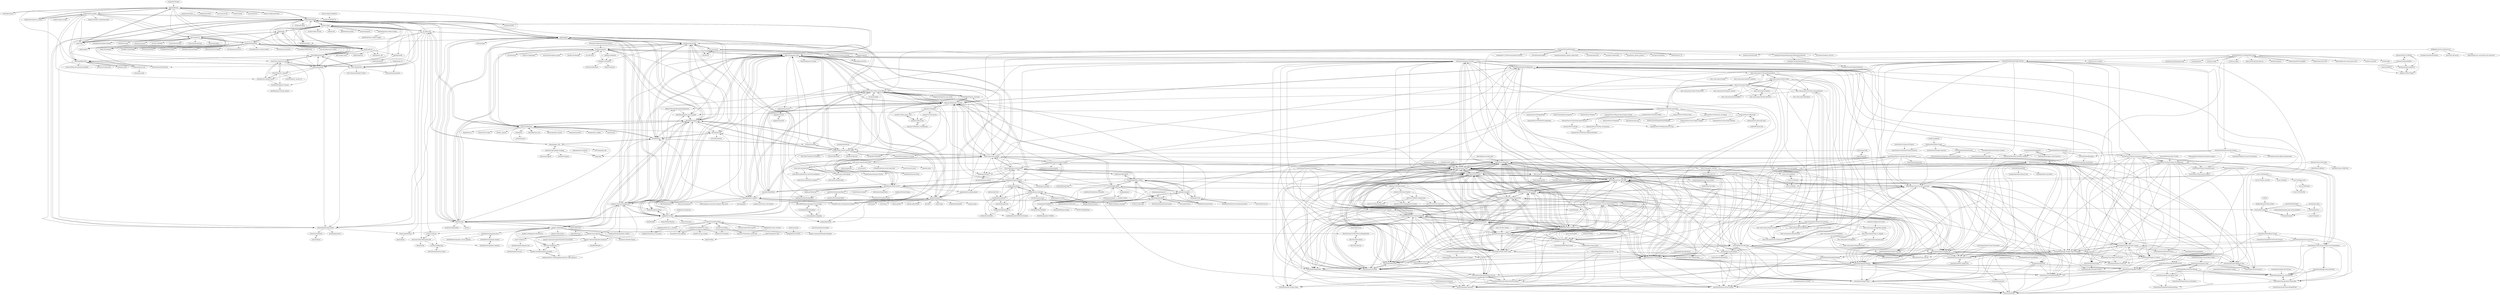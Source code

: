 digraph G {
"rougier/ML-Recipes" -> "glumpy/glumpy" ["e"=1]
"inducer/pyopencl" -> "realitix/vulkan" ["e"=1]
"techwithtim/Hangman" -> "techwithtim/Snake-Game"
"techwithtim/Hangman" -> "techwithtim/Tetris-Game"
"techwithtim/Hangman" -> "techwithtim/Account-Storage"
"techwithtim/Hangman" -> "techwithtim/Python-Drawing-Program"
"techwithtim/Hangman" -> "techwithtim/Golf-Game"
"techwithtim/Hangman" -> "techwithtim/Black-Jack"
"techwithtim/Hangman" -> "techwithtim/Turtle-Race"
"techwithtim/Hangman" -> "techwithtim/Kivy-GUI-Example"
"techwithtim/Hangman" -> "techwithtim/Online-Chess-Game"
"techwithtim/Hangman" -> "techwithtim/Tower-Defense-Game"
"techwithtim/Hangman" -> "techwithtim/Face-Recognition"
"techwithtim/Hangman" -> "techwithtim/Pygame-Tutorials"
"techwithtim/Hangman" -> "techwithtim/A-Path-Finding-Visualization"
"techwithtim/Hangman" -> "techwithtim/Sudoku-GUI-Solver"
"techwithtim/Hangman" -> "techwithtim/Python-Checkers-AI"
"lordmauve/pgzero" -> "lordmauve/wasabi2d"
"lordmauve/pgzero" -> "mu-editor/mu" ["e"=1]
"lordmauve/pgzero" -> "pythonarcade/arcade"
"lordmauve/pgzero" -> "ppizarror/pygame-menu"
"lordmauve/pgzero" -> "MyreMylar/pygame_gui"
"lordmauve/pgzero" -> "StevePaget/Pygame_Functions"
"lordmauve/pgzero" -> "ppb/pursuedpybear"
"lordmauve/pgzero" -> "lawsie/guizero" ["e"=1]
"lordmauve/pgzero" -> "QuirkyCort/pgzhelper"
"lordmauve/pgzero" -> "MyreMylar/pygame_gui_examples"
"lordmauve/pgzero" -> "Mekire/pygame-samples"
"lordmauve/pgzero" -> "lordmauve/adventurelib"
"lordmauve/pgzero" -> "viblo/pymunk"
"lordmauve/pgzero" -> "matsrorbecker/pgzero_game"
"lordmauve/pgzero" -> "blockpy-edu/blockpy" ["e"=1]
"greerviau/SnakeAI" -> "techwithtim/NEAT-Flappy-Bird" ["e"=1]
"techwithtim/Network-Game-Tutorial" -> "techwithtim/Online-Rock-Paper-Scissors"
"techwithtim/Network-Game-Tutorial" -> "techwithtim/Projectile-Motion-Physics-Engine"
"techwithtim/Network-Game-Tutorial" -> "techwithtim/Side-Scroller-Game"
"techwithtim/Network-Game-Tutorial" -> "techwithtim/Simple-Game"
"techwithtim/Network-Game-Tutorial" -> "techwithtim/game-launcher"
"techwithtim/Network-Game-Tutorial" -> "techwithtim/Neural-Style-Transfer"
"techwithtim/Network-Game-Tutorial" -> "techwithtim/Flappy-Bird"
"techwithtim/Network-Game-Tutorial" -> "techwithtim/Django-Website"
"techwithtim/Network-Game-Tutorial" -> "techwithtim/Python-Drawing-Program"
"techwithtim/Golf-Game" -> "techwithtim/Black-Jack"
"techwithtim/Golf-Game" -> "techwithtim/Account-Storage"
"techwithtim/Golf-Game" -> "techwithtim/Python-Drawing-Program"
"techwithtim/Golf-Game" -> "techwithtim/Turtle-Race"
"techwithtim/Golf-Game" -> "techwithtim/Tetris-Game"
"techwithtim/Golf-Game" -> "techwithtim/Face-Recognition"
"techwithtim/Golf-Game" -> "techwithtim/Snake-Game"
"techwithtim/Golf-Game" -> "techwithtim/Online-Chess-Game"
"techwithtim/Golf-Game" -> "techwithtim/Tower-Defense-Game"
"techwithtim/Golf-Game" -> "techwithtim/Kivy-GUI-Example"
"techwithtim/Golf-Game" -> "techwithtim/Hangman"
"techwithtim/Golf-Game" -> "techwithtim/A-Path-Finding-Visualization"
"techwithtim/Golf-Game" -> "techwithtim/Online-Rock-Paper-Scissors"
"techwithtim/Golf-Game" -> "techwithtim/Flappy-Bird"
"techwithtim/Golf-Game" -> "techwithtim/Django-Website"
"techwithtim/Online-Chess-Game" -> "techwithtim/Tower-Defense-Game"
"techwithtim/Online-Chess-Game" -> "techwithtim/Golf-Game"
"techwithtim/Online-Chess-Game" -> "techwithtim/Snake-Game"
"techwithtim/Online-Chess-Game" -> "techwithtim/Sudoku-GUI-Solver"
"techwithtim/Online-Chess-Game" -> "techwithtim/Face-Recognition"
"techwithtim/Online-Chess-Game" -> "techwithtim/Tetris-Game"
"techwithtim/Online-Chess-Game" -> "techwithtim/Hangman"
"techwithtim/Online-Chess-Game" -> "techwithtim/A-Path-Finding-Visualization"
"techwithtim/Online-Chess-Game" -> "techwithtim/Account-Storage"
"techwithtim/Online-Chess-Game" -> "techwithtim/Kivy-GUI-Example"
"techwithtim/Online-Chess-Game" -> "techwithtim/Black-Jack"
"techwithtim/Online-Chess-Game" -> "techwithtim/Python-Drawing-Program"
"techwithtim/Online-Chess-Game" -> "techwithtim/Number-Guesser-Neural-Net"
"techwithtim/Online-Chess-Game" -> "techwithtim/Turtle-Race"
"techwithtim/Online-Chess-Game" -> "techwithtim/Walk-In-Clinic-Android-App"
"techwithtim/Simple-Game" -> "techwithtim/NeMo"
"techwithtim/Account-Storage" -> "techwithtim/Kivy-GUI-Example"
"techwithtim/Account-Storage" -> "techwithtim/Golf-Game"
"techwithtim/Account-Storage" -> "techwithtim/Python-Drawing-Program"
"techwithtim/Account-Storage" -> "techwithtim/Turtle-Race"
"techwithtim/Account-Storage" -> "techwithtim/Tetris-Game"
"techwithtim/Account-Storage" -> "techwithtim/Black-Jack"
"techwithtim/Account-Storage" -> "techwithtim/Face-Recognition"
"techwithtim/Account-Storage" -> "techwithtim/Snake-Game"
"techwithtim/Account-Storage" -> "techwithtim/Hangman"
"techwithtim/Account-Storage" -> "techwithtim/Django-Website"
"techwithtim/Account-Storage" -> "techwithtim/Simple-Game"
"techwithtim/Account-Storage" -> "techwithtim/game-launcher"
"techwithtim/Account-Storage" -> "techwithtim/A-Path-Finding-Visualization"
"techwithtim/Account-Storage" -> "techwithtim/Cornavirus-Voice-Assistant"
"techwithtim/Snake-Game" -> "techwithtim/Tetris-Game"
"techwithtim/Snake-Game" -> "techwithtim/Hangman"
"techwithtim/Snake-Game" -> "techwithtim/Account-Storage"
"techwithtim/Snake-Game" -> "techwithtim/Turtle-Race"
"techwithtim/Snake-Game" -> "techwithtim/Golf-Game"
"techwithtim/Snake-Game" -> "techwithtim/Python-Drawing-Program"
"techwithtim/Snake-Game" -> "techwithtim/Black-Jack"
"techwithtim/Snake-Game" -> "techwithtim/Tower-Defense-Game"
"techwithtim/Snake-Game" -> "techwithtim/Online-Chess-Game"
"techwithtim/Snake-Game" -> "techwithtim/Sudoku-GUI-Solver"
"techwithtim/Snake-Game" -> "techwithtim/Face-Recognition"
"techwithtim/Snake-Game" -> "techwithtim/Kivy-GUI-Example"
"techwithtim/Snake-Game" -> "techwithtim/Pygame-Tutorials"
"techwithtim/Snake-Game" -> "techwithtim/Flappy-Bird"
"techwithtim/Snake-Game" -> "techwithtim/Python-Checkers-AI"
"techwithtim/Tetris-Game" -> "techwithtim/Snake-Game"
"techwithtim/Tetris-Game" -> "techwithtim/Black-Jack"
"techwithtim/Tetris-Game" -> "techwithtim/Turtle-Race"
"techwithtim/Tetris-Game" -> "techwithtim/Golf-Game"
"techwithtim/Tetris-Game" -> "techwithtim/Python-Drawing-Program"
"techwithtim/Tetris-Game" -> "techwithtim/Account-Storage"
"techwithtim/Tetris-Game" -> "techwithtim/Kivy-GUI-Example"
"techwithtim/Tetris-Game" -> "techwithtim/Hangman"
"techwithtim/Tetris-Game" -> "techwithtim/Tower-Defense-Game"
"techwithtim/Tetris-Game" -> "techwithtim/Face-Recognition"
"techwithtim/Tetris-Game" -> "techwithtim/Online-Chess-Game"
"techwithtim/Tetris-Game" -> "techwithtim/Sudoku-GUI-Solver"
"techwithtim/Tetris-Game" -> "techwithtim/A-Path-Finding-Visualization"
"techwithtim/Tetris-Game" -> "techwithtim/Flappy-Bird"
"techwithtim/Tetris-Game" -> "techwithtim/Simple-Game"
"techwithtim/Django-Website" -> "techwithtim/Simple-Game"
"techwithtim/Django-Website" -> "techwithtim/MongoDB-Tutorial"
"techwithtim/Django-Website" -> "techwithtim/Online-Rock-Paper-Scissors"
"techwithtim/Django-Website" -> "techwithtim/Cornavirus-Voice-Assistant"
"techwithtim/Django-Website" -> "techwithtim/Projectile-Motion-Physics-Engine"
"techwithtim/Django-Website" -> "techwithtim/Account-Storage"
"techwithtim/Django-Website" -> "techwithtim/ColoredTextInPython"
"techwithtim/Django-Website" -> "techwithtim/game-launcher"
"techwithtim/Django-Website" -> "techwithtim/django-user-manegement"
"techwithtim/Django-Website" -> "techwithtim/Side-Scroller-Game"
"techwithtim/Django-Website" -> "techwithtim/NeMo"
"techwithtim/Tower-Defense-Game" -> "techwithtim/Online-Chess-Game"
"techwithtim/Tower-Defense-Game" -> "techwithtim/Tetris-Game"
"techwithtim/Tower-Defense-Game" -> "techwithtim/Golf-Game"
"techwithtim/Tower-Defense-Game" -> "techwithtim/Snake-Game"
"techwithtim/Tower-Defense-Game" -> "techwithtim/Black-Jack"
"techwithtim/Tower-Defense-Game" -> "techwithtim/Hangman"
"techwithtim/Tower-Defense-Game" -> "techwithtim/Account-Storage"
"techwithtim/Tower-Defense-Game" -> "techwithtim/Sudoku-GUI-Solver"
"techwithtim/Tower-Defense-Game" -> "techwithtim/Kivy-GUI-Example"
"techwithtim/Tower-Defense-Game" -> "techwithtim/Python-Drawing-Program"
"techwithtim/Tower-Defense-Game" -> "techwithtim/Turtle-Race"
"techwithtim/Tower-Defense-Game" -> "techwithtim/Face-Recognition"
"techwithtim/Tower-Defense-Game" -> "techwithtim/Number-Guesser-Neural-Net"
"techwithtim/Tower-Defense-Game" -> "techwithtim/A-Path-Finding-Visualization"
"techwithtim/Tower-Defense-Game" -> "techwithtim/Walk-In-Clinic-Android-App"
"techwithtim/Face-Recognition" -> "techwithtim/Account-Storage"
"techwithtim/Face-Recognition" -> "techwithtim/Python-Drawing-Program"
"techwithtim/Face-Recognition" -> "techwithtim/Golf-Game"
"techwithtim/Face-Recognition" -> "techwithtim/Kivy-GUI-Example"
"techwithtim/Face-Recognition" -> "techwithtim/Turtle-Race"
"techwithtim/Face-Recognition" -> "techwithtim/Black-Jack"
"techwithtim/Face-Recognition" -> "techwithtim/Tetris-Game"
"techwithtim/Face-Recognition" -> "techwithtim/A-Path-Finding-Visualization"
"techwithtim/Face-Recognition" -> "techwithtim/Online-Chess-Game"
"techwithtim/Face-Recognition" -> "techwithtim/Snake-Game"
"techwithtim/Face-Recognition" -> "techwithtim/Cornavirus-Voice-Assistant"
"techwithtim/Face-Recognition" -> "techwithtim/Hangman"
"techwithtim/Face-Recognition" -> "techwithtim/Django-Website"
"techwithtim/Face-Recognition" -> "techwithtim/Tower-Defense-Game"
"techwithtim/Face-Recognition" -> "techwithtim/Image-Scraper-And-Downloader"
"techwithtim/Online-Rock-Paper-Scissors" -> "techwithtim/game-launcher"
"techwithtim/Online-Rock-Paper-Scissors" -> "techwithtim/Projectile-Motion-Physics-Engine"
"techwithtim/Online-Rock-Paper-Scissors" -> "techwithtim/Simple-Game"
"techwithtim/Online-Rock-Paper-Scissors" -> "techwithtim/Neural-Style-Transfer"
"techwithtim/Online-Rock-Paper-Scissors" -> "techwithtim/Side-Scroller-Game"
"techwithtim/Flappy-Bird" -> "techwithtim/game-launcher"
"techwithtim/Flappy-Bird" -> "techwithtim/Online-Rock-Paper-Scissors"
"techwithtim/Flappy-Bird" -> "techwithtim/Neural-Style-Transfer"
"techwithtim/Flappy-Bird" -> "techwithtim/Side-Scroller-Game"
"asweigart/PythonStdioGames" -> "asweigart/zombiedice"
"asweigart/PythonStdioGames" -> "grantjenks/free-python-games" ["e"=1]
"asweigart/PythonStdioGames" -> "ppizarror/pygame-menu"
"asweigart/PythonStdioGames" -> "ehmatthes/pcc_2e" ["e"=1]
"asweigart/PythonStdioGames" -> "Kill-Console/PythonShootGame"
"asweigart/PythonStdioGames" -> "zotroneneis/magical_universe" ["e"=1]
"asweigart/PythonStdioGames" -> "kidscancode/pygame_tutorials"
"asweigart/PythonStdioGames" -> "justinmeister/The-Stolen-Crown-RPG"
"asweigart/PythonStdioGames" -> "asweigart/automatetheboringstuffwithpythondotcom"
"asweigart/PythonStdioGames" -> "Arbazkhan4712/Python-Quarantine-Projects" ["e"=1]
"asweigart/PythonStdioGames" -> "CoreyMSchafer/dotfiles" ["e"=1]
"asweigart/PythonStdioGames" -> "learnbyexample/py_regular_expressions" ["e"=1]
"asweigart/PythonStdioGames" -> "asweigart/pyperclip" ["e"=1]
"asweigart/PythonStdioGames" -> "asweigart/codebreaker"
"asweigart/PythonStdioGames" -> "kyclark/tiny_python_projects" ["e"=1]
"ehmatthes/pcc_2e" -> "asweigart/PythonStdioGames" ["e"=1]
"techwithtim/Black-Jack" -> "techwithtim/Turtle-Race"
"techwithtim/Black-Jack" -> "techwithtim/Python-Drawing-Program"
"techwithtim/Black-Jack" -> "techwithtim/Golf-Game"
"techwithtim/Black-Jack" -> "techwithtim/Tetris-Game"
"techwithtim/Black-Jack" -> "techwithtim/Online-Rock-Paper-Scissors"
"techwithtim/Black-Jack" -> "techwithtim/Kivy-GUI-Example"
"techwithtim/Black-Jack" -> "techwithtim/Account-Storage"
"techwithtim/Black-Jack" -> "techwithtim/Flappy-Bird"
"justinmeister/Mario-Level-1" -> "justinmeister/The-Stolen-Crown-RPG"
"justinmeister/Mario-Level-1" -> "mx0c/super-mario-python"
"justinmeister/Mario-Level-1" -> "sourabhv/FlapPyBird" ["e"=1]
"justinmeister/Mario-Level-1" -> "tasdikrahman/spaceShooter"
"justinmeister/Mario-Level-1" -> "estevaofon/angry-birds-python"
"justinmeister/Mario-Level-1" -> "ntasfi/PyGame-Learning-Environment" ["e"=1]
"justinmeister/Mario-Level-1" -> "marblexu/PythonSuperMario"
"justinmeister/Mario-Level-1" -> "fogleman/Minecraft" ["e"=1]
"justinmeister/Mario-Level-1" -> "CharlesPikachu/Games" ["e"=1]
"justinmeister/Mario-Level-1" -> "buntine/SwervinMervin"
"justinmeister/Mario-Level-1" -> "grantjenks/free-python-games" ["e"=1]
"justinmeister/Mario-Level-1" -> "pygame/pygame"
"justinmeister/Mario-Level-1" -> "ppizarror/pygame-menu"
"justinmeister/Mario-Level-1" -> "BrentAureli/SuperMario" ["e"=1]
"justinmeister/Mario-Level-1" -> "Mekire/pygame-samples"
"371854496/pygame" -> "guliang21/pygame"
"371854496/pygame" -> "wangxingyao/TankWar"
"371854496/pygame" -> "liuzuoping/python_Games"
"371854496/pygame" -> "kidscancode/pygame_tutorials"
"371854496/pygame" -> "wszqkzqk/pypvz"
"371854496/pygame" -> "Molly6943/pythonGames"
"371854496/pygame" -> "estevaofon/angry-birds-python"
"371854496/pygame" -> "daishengdong/Games"
"371854496/pygame" -> "IronSpiderMan/TankWar"
"371854496/pygame" -> "marblexu/PythonPlantsVsZombies" ["e"=1]
"371854496/pygame" -> "weineng-zhou/plants_vs_zombies-master"
"371854496/pygame" -> "mx0c/super-mario-python"
"ipython/xkcd-font" -> "tasdikrahman/xkcd-dl" ["e"=1]
"smiley/steamapi" -> "philippj/SteamworksPy" ["e"=1]
"techwithtim/Sudoku-GUI-Solver" -> "techwithtim/A-Path-Finding-Visualization"
"techwithtim/Sudoku-GUI-Solver" -> "techwithtim/Online-Chess-Game"
"techwithtim/Sudoku-GUI-Solver" -> "techwithtim/Tetris-Game"
"techwithtim/Sudoku-GUI-Solver" -> "techwithtim/Snake-Game"
"techwithtim/Sudoku-GUI-Solver" -> "techwithtim/Tower-Defense-Game"
"techwithtim/Sudoku-GUI-Solver" -> "techwithtim/Hangman"
"techwithtim/Sudoku-GUI-Solver" -> "techwithtim/Golf-Game"
"techwithtim/Sudoku-GUI-Solver" -> "techwithtim/Account-Storage"
"techwithtim/Sudoku-GUI-Solver" -> "techwithtim/Face-Recognition"
"techwithtim/Sudoku-GUI-Solver" -> "techwithtim/Black-Jack"
"techwithtim/Sudoku-GUI-Solver" -> "techwithtim/Kivy-GUI-Example"
"techwithtim/Sudoku-GUI-Solver" -> "techwithtim/Turtle-Race"
"techwithtim/Sudoku-GUI-Solver" -> "techwithtim/NEAT-Flappy-Bird"
"techwithtim/Sudoku-GUI-Solver" -> "techwithtim/Python-Drawing-Program"
"techwithtim/Sudoku-GUI-Solver" -> "techwithtim/Chat-Web-App"
"caelan/pddlstream" -> "MarcToussaint/18-RSS-PhysicalManipulation" ["e"=1]
"justinmeister/The-Stolen-Crown-RPG" -> "justinmeister/Mario-Level-1"
"justinmeister/The-Stolen-Crown-RPG" -> "Mekire/pygame-samples"
"justinmeister/The-Stolen-Crown-RPG" -> "Grimmys/rpg_tactical_fantasy_game"
"justinmeister/The-Stolen-Crown-RPG" -> "ppizarror/pygame-menu"
"justinmeister/The-Stolen-Crown-RPG" -> "Tuxemon/Tuxemon" ["e"=1]
"justinmeister/The-Stolen-Crown-RPG" -> "kidscancode/pygame_tutorials"
"justinmeister/The-Stolen-Crown-RPG" -> "bitcraft/pyscroll"
"justinmeister/The-Stolen-Crown-RPG" -> "ericoporto/fgmk" ["e"=1]
"justinmeister/The-Stolen-Crown-RPG" -> "tasdikrahman/spaceShooter"
"justinmeister/The-Stolen-Crown-RPG" -> "JonathanMurray/python-2d-game"
"justinmeister/The-Stolen-Crown-RPG" -> "StevePaget/Pygame_Functions"
"justinmeister/The-Stolen-Crown-RPG" -> "bitcraft/pytmx"
"justinmeister/The-Stolen-Crown-RPG" -> "Mekire/cabbages-and-kings"
"justinmeister/The-Stolen-Crown-RPG" -> "cowboy8625/WordRPG"
"justinmeister/The-Stolen-Crown-RPG" -> "nickgermaine/python_text_battle"
"los-cocos/cocos" -> "liamrahav/cocos2d-python-tutorials"
"los-cocos/cocos" -> "kivy/kivent" ["e"=1]
"los-cocos/cocos" -> "pythonarcade/arcade"
"los-cocos/cocos" -> "bitcraft/pytmx"
"los-cocos/cocos" -> "adamwiggins/cocos2d"
"los-cocos/cocos" -> "kxgames/glooey"
"sourabhv/FlapPyBird" -> "justinmeister/Mario-Level-1" ["e"=1]
"sourabhv/FlapPyBird" -> "mx0c/super-mario-python" ["e"=1]
"sourabhv/FlapPyBird" -> "kidscancode/pygame_tutorials" ["e"=1]
"sourabhv/FlapPyBird" -> "justinmeister/The-Stolen-Crown-RPG" ["e"=1]
"sourabhv/FlapPyBird" -> "techwithtim/Pygame-Tutorials" ["e"=1]
"sourabhv/FlapPyBird" -> "estevaofon/angry-birds-python" ["e"=1]
"sourabhv/FlapPyBird" -> "ppizarror/pygame-menu" ["e"=1]
"sourabhv/FlapPyBird" -> "Mekire/pygame-samples" ["e"=1]
"techwithtim/A-Path-Finding-Visualization" -> "techwithtim/Sudoku-GUI-Solver"
"techwithtim/A-Path-Finding-Visualization" -> "techwithtim/Face-Recognition"
"techwithtim/A-Path-Finding-Visualization" -> "techwithtim/Golf-Game"
"techwithtim/A-Path-Finding-Visualization" -> "techwithtim/Tetris-Game"
"techwithtim/A-Path-Finding-Visualization" -> "techwithtim/Account-Storage"
"techwithtim/A-Path-Finding-Visualization" -> "techwithtim/Online-Chess-Game"
"techwithtim/A-Path-Finding-Visualization" -> "techwithtim/Black-Jack"
"techwithtim/A-Path-Finding-Visualization" -> "techwithtim/Python-Drawing-Program"
"techwithtim/A-Path-Finding-Visualization" -> "techwithtim/Turtle-Race"
"techwithtim/A-Path-Finding-Visualization" -> "techwithtim/Hangman"
"techwithtim/A-Path-Finding-Visualization" -> "techwithtim/Kivy-GUI-Example"
"techwithtim/A-Path-Finding-Visualization" -> "techwithtim/Snake-Game"
"techwithtim/A-Path-Finding-Visualization" -> "techwithtim/Tower-Defense-Game"
"techwithtim/A-Path-Finding-Visualization" -> "techwithtim/Python-Checkers-AI"
"techwithtim/A-Path-Finding-Visualization" -> "techwithtim/Number-Guesser-Neural-Net"
"MarcToussaint/robotic" -> "MarcToussaint/rai"
"MarcToussaint/robotic" -> "MarcToussaint/18-RSS-PhysicalManipulation"
"jupyter-widgets/pythreejs" -> "glumpy/glumpy" ["e"=1]
"guliang21/pygame" -> "371854496/pygame"
"guliang21/pygame" -> "liuzuoping/python_Games"
"guliang21/pygame" -> "wangxingyao/TankWar"
"guliang21/pygame" -> "Molly6943/pythonGames"
"guliang21/pygame" -> "niubiqigai/turtle"
"guliang21/pygame" -> "techwithtim/PygameForBeginners"
"guliang21/pygame" -> "kidscancode/pygame_tutorials"
"guliang21/pygame" -> "daishengdong/Games"
"techwithtim/NEAT-Flappy-Bird" -> "techwithtim/Online-Chess-Game"
"techwithtim/NEAT-Flappy-Bird" -> "techwithtim/Tower-Defense-Game"
"techwithtim/NEAT-Flappy-Bird" -> "techwithtim/Sudoku-GUI-Solver"
"techwithtim/NEAT-Flappy-Bird" -> "techwithtim/Snake-Game"
"techwithtim/NEAT-Flappy-Bird" -> "techwithtim/Hangman"
"techwithtim/NEAT-Flappy-Bird" -> "techwithtim/Number-Guesser-Neural-Net"
"techwithtim/NEAT-Flappy-Bird" -> "techwithtim/Tetris-Game"
"techwithtim/NEAT-Flappy-Bird" -> "techwithtim/A-Path-Finding-Visualization"
"techwithtim/NEAT-Flappy-Bird" -> "techwithtim/Pygame-Tutorials"
"techwithtim/NEAT-Flappy-Bird" -> "techwithtim/NEAT-Pong-Python"
"techwithtim/NEAT-Flappy-Bird" -> "techwithtim/Chat-Web-App"
"techwithtim/NEAT-Flappy-Bird" -> "techwithtim/Golf-Game"
"techwithtim/NEAT-Flappy-Bird" -> "techwithtim/Flappy-Bird"
"techwithtim/NEAT-Flappy-Bird" -> "CodeReclaimers/neat-python" ["e"=1]
"techwithtim/NEAT-Flappy-Bird" -> "techwithtim/Cornavirus-Voice-Assistant"
"meth-meth-method/super-mario" -> "meth-meth-method/tetris"
"meth-meth-method/super-mario" -> "meth-meth-method/pong"
"meth-meth-method/super-mario" -> "pomle/megamanjs"
"meth-meth-method/super-mario" -> "mx0c/super-mario-python"
"meth-meth-method/super-mario" -> "reruns/mario"
"meth-meth-method/super-mario" -> "meth-meth-method/tetris-network-multiplayer"
"meth-meth-method/super-mario" -> "justinmeister/Mario-Level-1"
"meth-meth-method/super-mario" -> "itsMapleLeaf/super-mario-typescript"
"meth-meth-method/super-mario" -> "JuniorTour/es6-mario"
"meth-meth-method/super-mario" -> "mgechev/mk.js" ["e"=1]
"meth-meth-method/super-mario" -> "Apress/building-javascript-games"
"marblexu/PythonSuperMario" -> "marblexu/PythonAngryBirds"
"marblexu/PythonSuperMario" -> "marblexu/PythonStrategyRPG"
"marblexu/PythonSuperMario" -> "marblexu/PythonShootGame"
"viblo/pymunk" -> "pybox2d/pybox2d"
"viblo/pymunk" -> "pythonarcade/arcade"
"viblo/pymunk" -> "pyglet/pyglet"
"viblo/pymunk" -> "moderngl/moderngl"
"viblo/pymunk" -> "pygame-community/pygame-ce"
"viblo/pymunk" -> "MyreMylar/pygame_gui"
"viblo/pymunk" -> "ppizarror/pygame-menu"
"viblo/pymunk" -> "slembcke/Chipmunk2D" ["e"=1]
"viblo/pymunk" -> "bitcraft/pytmx"
"viblo/pymunk" -> "pokepetter/ursina"
"viblo/pymunk" -> "pygame-web/pygbag"
"viblo/pymunk" -> "benmoran56/esper"
"viblo/pymunk" -> "lordmauve/pgzero"
"viblo/pymunk" -> "p5py/p5" ["e"=1]
"viblo/pymunk" -> "moderngl/moderngl-window"
"techwithtim/Schedule-Creator" -> "techwithtim/Programming-Problem-Water-Trapped"
"mx0c/super-mario-python" -> "ppizarror/pygame-menu"
"mx0c/super-mario-python" -> "justinmeister/Mario-Level-1"
"mx0c/super-mario-python" -> "estevaofon/angry-birds-python"
"mx0c/super-mario-python" -> "hbokmann/Pacman"
"mx0c/super-mario-python" -> "kidscancode/pygame_tutorials"
"mx0c/super-mario-python" -> "sourabhv/FlapPyBird" ["e"=1]
"mx0c/super-mario-python" -> "techwithtim/Tower-Defense-Game"
"mx0c/super-mario-python" -> "Grimmys/rpg_tactical_fantasy_game"
"mx0c/super-mario-python" -> "techwithtim/PygameForBeginners"
"mx0c/super-mario-python" -> "StevePaget/Pygame_Functions"
"mx0c/super-mario-python" -> "justinmeister/The-Stolen-Crown-RPG"
"mx0c/super-mario-python" -> "meth-meth-method/super-mario"
"mx0c/super-mario-python" -> "techwithtim/Snake-Game"
"mx0c/super-mario-python" -> "techwithtim/Tetris-Game"
"mx0c/super-mario-python" -> "attreyabhatt/Space-Invaders-Pygame"
"python-adaptive/adaptive" -> "rougier/matplotlib-3d" ["e"=1]
"enthought/mayavi" -> "glumpy/glumpy" ["e"=1]
"henshmi/Classic-Pool-Game" -> "henshmi/Classic-8-Ball-Pool"
"henshmi/Classic-Pool-Game" -> "jaks6/WebGL-Billiards"
"henshmi/Classic-Pool-Game" -> "Apress/building-javascript-games"
"vrld/HC" -> "Kadoba/Advanced-Tiled-Loader" ["e"=1]
"Grimmys/rpg_tactical_fantasy_game" -> "JonathanMurray/python-2d-game"
"Grimmys/rpg_tactical_fantasy_game" -> "ppizarror/pygame-menu"
"Grimmys/rpg_tactical_fantasy_game" -> "justinmeister/The-Stolen-Crown-RPG"
"Grimmys/rpg_tactical_fantasy_game" -> "MyreMylar/pygame_gui"
"Grimmys/rpg_tactical_fantasy_game" -> "cowboy8625/WordRPG"
"Grimmys/rpg_tactical_fantasy_game" -> "marblexu/PythonStrategyRPG"
"Grimmys/rpg_tactical_fantasy_game" -> "Tuxemon/Tuxemon" ["e"=1]
"Grimmys/rpg_tactical_fantasy_game" -> "bitcraft/pyscroll"
"Grimmys/rpg_tactical_fantasy_game" -> "jatinmandav/Gaming-in-Python"
"Grimmys/rpg_tactical_fantasy_game" -> "mx0c/super-mario-python"
"Grimmys/rpg_tactical_fantasy_game" -> "ben-ryder/Conqueror-of-Empires"
"Grimmys/rpg_tactical_fantasy_game" -> "remance/Masendor"
"Grimmys/rpg_tactical_fantasy_game" -> "sbordeyne/rpg-text"
"pyglet/pyglet" -> "pythonarcade/arcade"
"pyglet/pyglet" -> "viblo/pymunk"
"pyglet/pyglet" -> "moderngl/moderngl"
"pyglet/pyglet" -> "pygame-community/pygame-ce"
"pyglet/pyglet" -> "pygame/pygame"
"pyglet/pyglet" -> "pokepetter/ursina"
"pyglet/pyglet" -> "panda3d/panda3d" ["e"=1]
"pyglet/pyglet" -> "touilleMan/godot-python" ["e"=1]
"pyglet/pyglet" -> "MyreMylar/pygame_gui"
"pyglet/pyglet" -> "benmoran56/esper"
"pyglet/pyglet" -> "moderngl/moderngl-window"
"pyglet/pyglet" -> "kxgames/glooey"
"pyglet/pyglet" -> "pyimgui/pyimgui" ["e"=1]
"pyglet/pyglet" -> "py-sdl/py-sdl2"
"pyglet/pyglet" -> "beeware/toga" ["e"=1]
"rougier/python-opengl" -> "glumpy/glumpy"
"rougier/python-opengl" -> "rougier/from-python-to-numpy" ["e"=1]
"rougier/python-opengl" -> "moderngl/moderngl"
"rougier/python-opengl" -> "totex/Learn-OpenGL-in-python"
"rougier/python-opengl" -> "vispy/vispy" ["e"=1]
"rougier/python-opengl" -> "mcfletch/pyopengl"
"rougier/python-opengl" -> "datoviz/datoviz"
"rougier/python-opengl" -> "jcteng/python-opengl-tutorial"
"rougier/python-opengl" -> "rougier/matplotlib-3d"
"rougier/python-opengl" -> "moderngl/moderngl-window"
"rougier/python-opengl" -> "rougier/scientific-visualization-book" ["e"=1]
"rougier/python-opengl" -> "adamlwgriffiths/Pyrr"
"rougier/python-opengl" -> "rougier/numpy-tutorial" ["e"=1]
"rougier/python-opengl" -> "Contraz/demosys-py"
"py-sdl/py-sdl2" -> "renpy/pygame_sdl2"
"py-sdl/py-sdl2" -> "FlorianRhiem/pyGLFW"
"py-sdl/py-sdl2" -> "mcfletch/pyopengl"
"py-sdl/py-sdl2" -> "realitix/vulkan"
"py-sdl/py-sdl2" -> "benmoran56/esper"
"py-sdl/py-sdl2" -> "moderngl/moderngl"
"py-sdl/py-sdl2" -> "moderngl/moderngl-window"
"py-sdl/py-sdl2" -> "pyglet/pyglet"
"py-sdl/py-sdl2" -> "electronstudio/raylib-python-cffi"
"py-sdl/py-sdl2" -> "Contraz/demosys-py"
"py-sdl/py-sdl2" -> "overdev/raylib-py"
"Kill-Console/PythonShootGame" -> "estevaofon/angry-birds-python"
"Kill-Console/PythonShootGame" -> "wangshunping/Starup-Game-Python"
"Kill-Console/PythonShootGame" -> "serenity-valley/game" ["e"=1]
"Kill-Console/PythonShootGame" -> "horstjens/ThePythonGameBook"
"Kill-Console/PythonShootGame" -> "tasdikrahman/spaceShooter"
"Kill-Console/PythonShootGame" -> "Transcriptase/Game" ["e"=1]
"PerpetualSmile/Python-Painting-Doraemon" -> "niubiqigai/turtle" ["e"=1]
"techwithtim/Pygame-Tutorials" -> "techwithtim/Snake-Game"
"techwithtim/Pygame-Tutorials" -> "techwithtim/Hangman"
"techwithtim/Pygame-Tutorials" -> "techwithtim/Tetris-Game"
"techwithtim/Pygame-Tutorials" -> "techwithtim/Account-Storage"
"techwithtim/Pygame-Tutorials" -> "techwithtim/Python-Checkers-AI"
"techwithtim/Pygame-Tutorials" -> "techwithtim/Django-Website"
"techwithtim/Pygame-Tutorials" -> "techwithtim/Python-Drawing-Program"
"techwithtim/Pygame-Tutorials" -> "techwithtim/Network-Game-Tutorial"
"techwithtim/Pygame-Tutorials" -> "techwithtim/Tower-Defense-Game"
"techwithtim/Pygame-Tutorials" -> "techwithtim/Cornavirus-Voice-Assistant"
"techwithtim/Pygame-Tutorials" -> "techwithtim/Python-Checkers"
"techwithtim/Pygame-Tutorials" -> "techwithtim/Flappy-Bird"
"techwithtim/Pygame-Tutorials" -> "techwithtim/PygameForBeginners"
"techwithtim/Pygame-Tutorials" -> "techwithtim/vscode-python"
"techwithtim/Pygame-Tutorials" -> "techwithtim/Online-Chess-Game"
"bitcraft/pyscroll" -> "bitcraft/pytmx"
"bitcraft/pyscroll" -> "bitcraft/animation"
"pygfx/pygfx" -> "pygfx/wgpu-py"
"pygfx/pygfx" -> "fastplotlib/fastplotlib"
"pygfx/pygfx" -> "datoviz/datoviz"
"pygfx/pygfx" -> "realitix/vulkan"
"pygfx/pygfx" -> "vispy/jupyter_rfb"
"techwithtim/Agar-IO" -> "techwithtim/game-launcher"
"techwithtim/Agar-IO" -> "techwithtim/Simple-Game"
"techwithtim/Agar-IO" -> "techwithtim/Neural-Style-Transfer"
"techwithtim/Agar-IO" -> "techwithtim/Flappy-Bird"
"techwithtim/Agar-IO" -> "techwithtim/NeMo"
"techwithtim/Agar-IO" -> "techwithtim/Projectile-Motion-Physics-Engine"
"techwithtim/Agar-IO" -> "techwithtim/Kivy-GUI-Example"
"techwithtim/Agar-IO" -> "techwithtim/vscode-python"
"techwithtim/Agar-IO" -> "techwithtim/Account-Storage"
"techwithtim/Agar-IO" -> "techwithtim/pizzapi"
"techwithtim/Agar-IO" -> "techwithtim/ColoredTextInPython"
"techwithtim/Agar-IO" -> "techwithtim/Python-Fractal-Art"
"techwithtim/Agar-IO" -> "techwithtim/Online-Rock-Paper-Scissors"
"techwithtim/Agar-IO" -> "techwithtim/Cornavirus-Voice-Assistant"
"techwithtim/Agar-IO" -> "techwithtim/Django-Website"
"overdev/raylib-py" -> "electronstudio/raylib-python-cffi"
"overdev/raylib-py" -> "overdev/raylibpyctbg"
"renpy/renpyweb" -> "renpy/renpy-build"
"renpy/renpy-build" -> "renpy/renpyweb"
"renpy/renpy-build" -> "renpy/rapt"
"moderngl/moderngl-window" -> "moderngl/moderngl"
"moderngl/moderngl-window" -> "szabolcsdombi/zengl"
"moderngl/moderngl-window" -> "moderngl/glcontext"
"moderngl/moderngl-window" -> "Leterax/Visualization"
"electronstudio/raylib-python-cffi" -> "overdev/raylib-py"
"electronstudio/raylib-python-cffi" -> "overdev/raylibpyctbg"
"electronstudio/raylib-python-cffi" -> "7s9n/pyraylib"
"pywavefront/PyWavefront" -> "adamlwgriffiths/Pyrr"
"techwithtim/Number-Guesser-Neural-Net" -> "techwithtim/Projectile-Motion-Physics-Engine"
"techwithtim/Number-Guesser-Neural-Net" -> "techwithtim/Online-Rock-Paper-Scissors"
"techwithtim/Number-Guesser-Neural-Net" -> "techwithtim/Walk-In-Clinic-Android-App"
"techwithtim/Number-Guesser-Neural-Net" -> "techwithtim/Online-Chess-Game"
"techwithtim/Number-Guesser-Neural-Net" -> "techwithtim/Flappy-Bird"
"techwithtim/Number-Guesser-Neural-Net" -> "techwithtim/Django-Website"
"techwithtim/Number-Guesser-Neural-Net" -> "techwithtim/Cornavirus-Voice-Assistant"
"techwithtim/Number-Guesser-Neural-Net" -> "techwithtim/Python-Drawing-Program"
"techwithtim/Number-Guesser-Neural-Net" -> "techwithtim/Tower-Defense-Game"
"techwithtim/Number-Guesser-Neural-Net" -> "techwithtim/Account-Storage"
"techwithtim/Number-Guesser-Neural-Net" -> "techwithtim/Network-Game-Tutorial"
"techwithtim/Number-Guesser-Neural-Net" -> "techwithtim/Neural-Style-Transfer"
"techwithtim/Number-Guesser-Neural-Net" -> "techwithtim/Side-Scroller-Game"
"techwithtim/Number-Guesser-Neural-Net" -> "techwithtim/Python-Socket-Chat-App"
"techwithtim/Number-Guesser-Neural-Net" -> "techwithtim/Sorting-Algorithm-Visualizer"
"greyblue9/pacman-python" -> "hbokmann/Pacman"
"yangshun/2048-python" -> "estevaofon/angry-birds-python" ["e"=1]
"yangshun/2048-python" -> "liuzuoping/python_Games" ["e"=1]
"FlorianRhiem/pyGLFW" -> "adamlwgriffiths/Pyrr"
"FlorianRhiem/pyGLFW" -> "totex/Learn-OpenGL-in-python"
"FlorianRhiem/pyGLFW" -> "mcfletch/pyopengl"
"FlorianRhiem/pyGLFW" -> "Zuzu-Typ/PyGLM"
"CCareaga/Pygame-Examples" -> "ankur0890/Pygame-Examples-For-Learning"
"CCareaga/Pygame-Examples" -> "ternus/pygame-examples"
"totex/Learn-OpenGL-in-python" -> "jcteng/python-opengl-tutorial"
"totex/Learn-OpenGL-in-python" -> "totex/PyOpenGL_tutorials"
"totex/Learn-OpenGL-in-python" -> "DrxMario/PyOpenGL-Tutorial"
"totex/Learn-OpenGL-in-python" -> "FlorianRhiem/pyGLFW"
"totex/Learn-OpenGL-in-python" -> "mcfletch/pyopengl"
"Mekire/pygame-samples" -> "ankur0890/Pygame-Examples-For-Learning"
"Mekire/pygame-samples" -> "fictorial/pygameui"
"Mekire/pygame-samples" -> "justinmeister/The-Stolen-Crown-RPG"
"Mekire/pygame-samples" -> "kidscancode/pygame_tutorials"
"Mekire/pygame-samples" -> "Mekire/cabbages-and-kings"
"Mekire/pygame-samples" -> "seanmtracey/Games-with-Pygame"
"Mekire/pygame-samples" -> "TheLycaeum/pygame"
"Mekire/pygame-samples" -> "Mekire/pygame-mutiscene-template-with-movie"
"Mekire/pygame-samples" -> "ppizarror/pygame-menu"
"Mekire/pygame-samples" -> "bitcraft/pytmx"
"Mekire/pygame-samples" -> "xamox/pygame"
"Mekire/pygame-samples" -> "bitcraft/pyscroll"
"Mekire/pygame-samples" -> "ntasfi/PyGame-Learning-Environment" ["e"=1]
"Mekire/pygame-samples" -> "buntine/SwervinMervin"
"samuelcust/flappy-bird-assets" -> "clear-code-projects/FlappyBird_Python"
"prideout/svg3d" -> "adamlwgriffiths/Pyrr"
"techwithtim/Turtle-Race" -> "techwithtim/Python-Drawing-Program"
"techwithtim/Turtle-Race" -> "techwithtim/Black-Jack"
"techwithtim/Turtle-Race" -> "techwithtim/Golf-Game"
"techwithtim/Turtle-Race" -> "techwithtim/Account-Storage"
"techwithtim/Turtle-Race" -> "techwithtim/Tetris-Game"
"techwithtim/Turtle-Race" -> "techwithtim/Kivy-GUI-Example"
"techwithtim/Turtle-Race" -> "techwithtim/Snake-Game"
"techwithtim/Turtle-Race" -> "techwithtim/game-launcher"
"Zuzu-Typ/PyGLM" -> "adamlwgriffiths/Pyrr"
"Zuzu-Typ/PyGLM" -> "FlorianRhiem/pyGLFW"
"Zuzu-Typ/PyGLM" -> "Zuzu-Typ/LearnOpenGL-Python"
"Zuzu-Typ/PyGLM" -> "moderngl/moderngl"
"Zuzu-Typ/PyGLM" -> "moderngl/moderngl-window"
"Zuzu-Typ/PyGLM" -> "jimy-byerley/pymadcad"
"MarcToussaint/rai" -> "MarcToussaint/robotic"
"techwithtim/Kivy-GUI-Example" -> "techwithtim/Account-Storage"
"techwithtim/Kivy-GUI-Example" -> "techwithtim/Black-Jack"
"techwithtim/Kivy-GUI-Example" -> "techwithtim/Tetris-Game"
"techwithtim/Kivy-GUI-Example" -> "techwithtim/Turtle-Race"
"techwithtim/Kivy-GUI-Example" -> "techwithtim/Python-Drawing-Program"
"techwithtim/Kivy-GUI-Example" -> "techwithtim/Face-Recognition"
"techwithtim/Kivy-GUI-Example" -> "techwithtim/Golf-Game"
"techwithtim/Kivy-GUI-Example" -> "techwithtim/Simple-Game"
"techwithtim/Kivy-GUI-Example" -> "techwithtim/ColoredTextInPython"
"techwithtim/Kivy-GUI-Example" -> "techwithtim/Turtle-Racing-V2"
"techwithtim/Kivy-GUI-Example" -> "techwithtim/Snake-Game"
"techwithtim/Kivy-GUI-Example" -> "techwithtim/Hangman"
"techwithtim/Kivy-GUI-Example" -> "techwithtim/Django-Website"
"techwithtim/Kivy-GUI-Example" -> "techwithtim/NeMo"
"techwithtim/Kivy-GUI-Example" -> "techwithtim/Neural-Style-Transfer"
"techwithtim/Python-Drawing-Program" -> "techwithtim/Turtle-Race"
"techwithtim/Python-Drawing-Program" -> "techwithtim/Black-Jack"
"techwithtim/Python-Drawing-Program" -> "techwithtim/Golf-Game"
"techwithtim/Python-Drawing-Program" -> "techwithtim/game-launcher"
"techwithtim/Python-Drawing-Program" -> "techwithtim/Account-Storage"
"techwithtim/Python-Drawing-Program" -> "techwithtim/Tetris-Game"
"techwithtim/Python-Drawing-Program" -> "techwithtim/Online-Rock-Paper-Scissors"
"techwithtim/Python-Drawing-Program" -> "techwithtim/Face-Recognition"
"techwithtim/Python-Drawing-Program" -> "techwithtim/Flappy-Bird"
"techwithtim/Python-Drawing-Program" -> "techwithtim/Projectile-Motion-Physics-Engine"
"techwithtim/Python-Drawing-Program" -> "techwithtim/Kivy-GUI-Example"
"techwithtim/Python-Drawing-Program" -> "techwithtim/Snake-Game"
"techwithtim/Python-Drawing-Program" -> "techwithtim/Hangman"
"techwithtim/Python-Drawing-Program" -> "techwithtim/Side-Scroller-Game"
"techwithtim/Python-Package-Installer" -> "KareemDabbour/FrontendVibes"
"techwithtim/Python-Package-Installer" -> "techwithtim/game-launcher"
"techwithtim/Python-Package-Installer" -> "techwithtim/Projectile-Motion-Physics-Engine"
"techwithtim/Python-Package-Installer" -> "techwithtim/Programming-Problem-Water-Trapped"
"jcteng/python-opengl-tutorial" -> "DrxMario/PyOpenGL-Tutorial"
"jcteng/python-opengl-tutorial" -> "totex/Learn-OpenGL-in-python"
"jcteng/python-opengl-tutorial" -> "totex/PyOpenGL_tutorials"
"MarcToussaint/18-RSS-PhysicalManipulation" -> "MarcToussaint/robotic"
"pygame/stuntcat" -> "pygame/solarwolf"
"ternus/pygame-examples" -> "ankur0890/Pygame-Examples-For-Learning"
"ternus/pygame-examples" -> "CCareaga/Pygame-Examples"
"seanfisk/ecs" -> "caseman/grease"
"techwithtim/Projectile-Motion-Physics-Engine" -> "techwithtim/game-launcher"
"techwithtim/Projectile-Motion-Physics-Engine" -> "techwithtim/Online-Rock-Paper-Scissors"
"techwithtim/Projectile-Motion-Physics-Engine" -> "techwithtim/Side-Scroller-Game"
"techwithtim/Projectile-Motion-Physics-Engine" -> "techwithtim/Neural-Style-Transfer"
"pokepetter/ld44_life_is_currency" -> "pokepetter/pyweek_30_castaway"
"joshiemoore/snakeware" -> "pokepetter/ursina" ["e"=1]
"Tuxemon/Tuxemon" -> "bitcraft/pytmx" ["e"=1]
"Tuxemon/Tuxemon" -> "justinmeister/The-Stolen-Crown-RPG" ["e"=1]
"Tuxemon/Tuxemon" -> "ppizarror/pygame-menu" ["e"=1]
"Tuxemon/Tuxemon" -> "Grimmys/rpg_tactical_fantasy_game" ["e"=1]
"Tuxemon/Tuxemon" -> "MyreMylar/pygame_gui" ["e"=1]
"pyGuru123/Python-Games" -> "pyGuru123/Python-Projects"
"pyGuru123/Python-Games" -> "pyGuru123/Turtle-Animations"
"pyGuru123/Python-Games" -> "pyGuru123/Tkinter-Applications"
"pyGuru123/Python-Games" -> "pyGuru123/GUI-Management-Systems"
"pyGuru123/Python-Games" -> "pyGuru123/WinterLong-2021"
"pyGuru123/Python-Games" -> "liuzuoping/python_Games"
"slackapi/bolt-python" -> "techwithtim/Slack-Bot" ["e"=1]
"MyreMylar/pygame_gui" -> "MyreMylar/pygame_gui_examples"
"MyreMylar/pygame_gui" -> "ppizarror/pygame-menu"
"MyreMylar/pygame_gui" -> "pygame-community/pygame-ce"
"MyreMylar/pygame_gui" -> "pygame-web/pygbag"
"MyreMylar/pygame_gui" -> "bitcraft/pytmx"
"MyreMylar/pygame_gui" -> "benmoran56/esper"
"MyreMylar/pygame_gui" -> "lordmauve/pgzero"
"MyreMylar/pygame_gui" -> "bitcraft/pyscroll"
"MyreMylar/pygame_gui" -> "Grimmys/rpg_tactical_fantasy_game"
"MyreMylar/pygame_gui" -> "fictorial/pygameui"
"MyreMylar/pygame_gui" -> "viblo/pymunk"
"MyreMylar/pygame_gui" -> "pythonarcade/arcade"
"MyreMylar/pygame_gui" -> "pygame/pygame"
"MyreMylar/pygame_gui" -> "pokepetter/ursina"
"MyreMylar/pygame_gui" -> "pyglet/pyglet"
"clear-code-projects/Pong_in_Pygame" -> "clear-code-projects/pygame-gta2"
"clear-code-projects/Pong_in_Pygame" -> "clear-code-projects/FlappyBird"
"clear-code-projects/Pong_in_Pygame" -> "clear-code-projects/FlappyBird_Python"
"clear-code-projects/Pong_in_Pygame" -> "clear-code-projects/2D_Platformer_Logic"
"jonnyhyman/Chaos" -> "moderngl/moderngl" ["e"=1]
"wolph/numpy-stl" -> "pywavefront/PyWavefront" ["e"=1]
"wolph/numpy-stl" -> "jimy-byerley/pymadcad" ["e"=1]
"techwithtim/Chat-Web-App" -> "techwithtim/Cornavirus-Voice-Assistant"
"techwithtim/Chat-Web-App" -> "techwithtim/Django-Website"
"techwithtim/Chat-Web-App" -> "techwithtim/Account-Storage"
"techwithtim/Chat-Web-App" -> "techwithtim/Online-Chess-Game"
"techwithtim/Chat-Web-App" -> "techwithtim/Python-Socket-Chat-App"
"techwithtim/Chat-Web-App" -> "techwithtim/Snake-Game"
"techwithtim/Chat-Web-App" -> "techwithtim/Image-Scraper-And-Downloader"
"techwithtim/Chat-Web-App" -> "techwithtim/Kivy-GUI-Example"
"techwithtim/Chat-Web-App" -> "techwithtim/Tetris-Game"
"techwithtim/Chat-Web-App" -> "techwithtim/Neural-Style-Transfer"
"techwithtim/Chat-Web-App" -> "techwithtim/Hangman"
"techwithtim/Chat-Web-App" -> "techwithtim/Face-Recognition"
"techwithtim/Chat-Web-App" -> "techwithtim/Python-Checkers-AI"
"techwithtim/Chat-Web-App" -> "techwithtim/Simple-Game"
"techwithtim/Chat-Web-App" -> "techwithtim/vscode-python"
"StanislavPetrovV/Python-DOOM" -> "StanislavPetrovV/3D-Python-game-Raycast"
"StanislavPetrovV/Python-DOOM" -> "StanislavPetrovV/3D-Ray-tracing-demo"
"Sentdex/NNfSiX" -> "techwithtim/NEAT-Flappy-Bird" ["e"=1]
"techwithtim/Python-Checkers" -> "techwithtim/Python-Checkers-AI"
"techwithtim/Python-Checkers-AI" -> "techwithtim/Python-Checkers"
"techwithtim/Python-Checkers-AI" -> "techwithtim/MongoDB-Tutorial"
"techwithtim/Python-Checkers-AI" -> "techwithtim/Django-Website"
"techwithtim/Python-Checkers-AI" -> "techwithtim/Simple-Game"
"techwithtim/Python-Checkers-AI" -> "techwithtim/Cornavirus-Voice-Assistant"
"techwithtim/Python-Checkers-AI" -> "techwithtim/Pygame-Car-Racer"
"techwithtim/Python-Checkers-AI" -> "techwithtim/Account-Storage"
"techwithtim/Python-Checkers-AI" -> "techwithtim/Chess.com-API"
"techwithtim/Python-Checkers-AI" -> "techwithtim/Python-Beginner-Quiz"
"techwithtim/Python-Checkers-AI" -> "techwithtim/Sorting-Algorithm-Visualizer"
"techwithtim/Python-Checkers-AI" -> "techwithtim/Slack-Bot"
"Rabbid76/PyGameExamplesAndAnswers" -> "MyreMylar/pygame_gui_examples"
"StanislavPetrovV/Python-Tetris" -> "StanislavPetrovV/Snake3D"
"niubiqigai/turtle" -> "PerpetualSmile/Python-Painting-Doraemon" ["e"=1]
"niubiqigai/turtle" -> "Amd794/Python123" ["e"=1]
"niubiqigai/turtle" -> "liuzuoping/python_Games"
"niubiqigai/turtle" -> "guliang21/pygame"
"Wireframe-Magazine/Code-the-Classics" -> "lordmauve/pgzero" ["e"=1]
"glumpy/glumpy" -> "vispy/vispy" ["e"=1]
"glumpy/glumpy" -> "rougier/python-opengl"
"glumpy/glumpy" -> "moderngl/moderngl"
"glumpy/glumpy" -> "FlorianRhiem/pyGLFW"
"glumpy/glumpy" -> "rougier/from-python-to-numpy" ["e"=1]
"glumpy/glumpy" -> "adamlwgriffiths/Pyrr"
"glumpy/glumpy" -> "jupyter-widgets/pythreejs" ["e"=1]
"glumpy/glumpy" -> "datoviz/datoviz"
"glumpy/glumpy" -> "widgetti/ipyvolume" ["e"=1]
"glumpy/glumpy" -> "mcfletch/pyopengl"
"glumpy/glumpy" -> "marcomusy/vedo" ["e"=1]
"glumpy/glumpy" -> "Zuzu-Typ/PyGLM"
"glumpy/glumpy" -> "drufat/triangle" ["e"=1]
"glumpy/glumpy" -> "enthought/mayavi" ["e"=1]
"glumpy/glumpy" -> "pyvista/pyvista" ["e"=1]
"kiteco/python-youtube-code" -> "techwithtim/Hangman" ["e"=1]
"asweigart/automatetheboringstuffwithpythondotcom" -> "asweigart/inventwithpythondotcom"
"asweigart/automatetheboringstuffwithpythondotcom" -> "asweigart/automateboringstuff"
"attreyabhatt/KivyMD-Basics" -> "techwithtim/Kivy-GUI-Example" ["e"=1]
"attreyabhatt/Space-Invaders-Pygame" -> "leerob/space-invaders"
"attreyabhatt/Space-Invaders-Pygame" -> "russs123/pygame_tutorials"
"attreyabhatt/Space-Invaders-Pygame" -> "mx0c/super-mario-python"
"attreyabhatt/Space-Invaders-Pygame" -> "rajatdiptabiswas/snake-pygame"
"attreyabhatt/Space-Invaders-Pygame" -> "kidscancode/pygame_tutorials"
"attreyabhatt/Space-Invaders-Pygame" -> "techwithtim/PygameForBeginners"
"attreyabhatt/Space-Invaders-Pygame" -> "estevaofon/angry-birds-python"
"attreyabhatt/Space-Invaders-Pygame" -> "techwithtim/Snake-Game"
"neeru1207/AI_Sudoku" -> "techwithtim/Sudoku-GUI-Solver" ["e"=1]
"phillipjohnson/text-adventure-tut" -> "gever/bwx-adventure"
"phillipjohnson/text-adventure-tut" -> "Apress/make-your-own-python-text-adventure"
"phillipjohnson/text-adventure-tut" -> "asweigart/textadventuredemo"
"phillipjohnson/text-adventure-tut" -> "lordmauve/adventurelib"
"obiwac/python-minecraft-clone" -> "StanislavPetrovV/Minecraft"
"obiwac/python-minecraft-clone" -> "zzh8829/PythonCraft"
"pomle/megamanjs" -> "CamHenlin/ExecutiveMan" ["e"=1]
"liuzuoping/python_Games" -> "guliang21/pygame"
"liuzuoping/python_Games" -> "daishengdong/Games"
"liuzuoping/python_Games" -> "NemoHoHaloAi/Game"
"liuzuoping/python_Games" -> "Molly6943/pythonGames"
"liuzuoping/python_Games" -> "wangxingyao/TankWar"
"liuzuoping/python_Games" -> "estevaofon/angry-birds-python"
"liuzuoping/python_Games" -> "niubiqigai/turtle"
"liuzuoping/python_Games" -> "371854496/pygame"
"liuzuoping/python_Games" -> "pyGuru123/Python-Games"
"liuzuoping/python_Games" -> "yangshun/2048-python" ["e"=1]
"liuzuoping/python_Games" -> "IronSpiderMan/TankWar"
"estevaofon/angry-birds-python" -> "mx0c/super-mario-python"
"estevaofon/angry-birds-python" -> "hbokmann/Pacman"
"estevaofon/angry-birds-python" -> "yangshun/2048-python" ["e"=1]
"estevaofon/angry-birds-python" -> "liuzuoping/python_Games"
"estevaofon/angry-birds-python" -> "tasdikrahman/spaceShooter"
"estevaofon/angry-birds-python" -> "Kill-Console/PythonShootGame"
"estevaofon/angry-birds-python" -> "jatinmandav/Gaming-in-Python"
"estevaofon/angry-birds-python" -> "justinmeister/Mario-Level-1"
"estevaofon/angry-birds-python" -> "justinmeister/The-Stolen-Crown-RPG"
"techwithtim/Pictonary-Livestream" -> "techwithtim/Network-Game-Tutorial"
"techwithtim/Pictonary-Livestream" -> "techwithtim/neat-python"
"techwithtim/Pictonary-Livestream" -> "techwithtim/Programming-Problem-Water-Trapped"
"techwithtim/Pictonary-Livestream" -> "techwithtim/Golf-Game"
"techwithtim/Pictonary-Livestream" -> "techwithtim/game-launcher"
"techwithtim/Pictonary-Livestream" -> "techwithtim/Tetris-Game"
"techwithtim/Pictonary-Livestream" -> "techwithtim/Simple-Game"
"StanislavPetrovV/Raycasting-3d-game-tutorial" -> "StanislavPetrovV/3D-Python-game-Raycast"
"joaotinti75/Pygame" -> "joaotinti75/dino_game_curso"
"joaotinti75/Pygame" -> "joaotinti75/Javascript"
"joaotinti75/Pygame" -> "hbokmann/Pacman"
"joaotinti75/Pygame" -> "joaotinti75/Coronavirus"
"leerob/space-invaders" -> "attreyabhatt/Space-Invaders-Pygame"
"daishengdong/Games" -> "liuzuoping/python_Games"
"daishengdong/Games" -> "wangxingyao/TankWar"
"daishengdong/Games" -> "crossin/gluttonous" ["e"=1]
"daishengdong/Games" -> "archtaurus/pysnake" ["e"=1]
"daishengdong/Games" -> "Molly6943/pythonGames"
"daishengdong/Games" -> "HaloOrangeWang/PythonGomoku" ["e"=1]
"lordmauve/wasabi2d" -> "kadir014/heat2d"
"lordmauve/wasabi2d" -> "lordmauve/pgzero"
"lordmauve/wasabi2d" -> "electronstudio/rlzero"
"pybox2d/pybox2d" -> "viblo/pymunk"
"pybox2d/pybox2d" -> "openai/box2d-py"
"pybox2d/pybox2d" -> "MarcToussaint/18-RSS-PhysicalManipulation"
"techwithtim/DevYouTubeList" -> "techwithtim/game-launcher"
"pygfx/wgpu-py" -> "pygfx/pygfx"
"pygfx/wgpu-py" -> "pygfx/pyshader"
"pygfx/wgpu-py" -> "realitix/vulkan"
"pygfx/wgpu-py" -> "pygfx/shadertoy"
"pygfx/wgpu-py" -> "fastplotlib/fastplotlib"
"pygfx/wgpu-py" -> "vispy/jupyter_rfb"
"pygfx/wgpu-py" -> "gfx-rs/wgpu-native" ["e"=1]
"pygfx/wgpu-py" -> "szabolcsdombi/zengl"
"pygfx/wgpu-py" -> "FlorianRhiem/pyGLFW"
"ankur0890/Pygame-Examples-For-Learning" -> "CCareaga/Pygame-Examples"
"ankur0890/Pygame-Examples-For-Learning" -> "ternus/pygame-examples"
"datoviz/datoviz" -> "pygfx/pygfx"
"datoviz/datoviz" -> "fastplotlib/fastplotlib"
"datoviz/datoviz" -> "vispy/vispy" ["e"=1]
"datoviz/datoviz" -> "pynapple-org/pynapple" ["e"=1]
"datoviz/datoviz" -> "int-brain-lab/ibllib" ["e"=1]
"datoviz/datoviz" -> "m-beau/NeuroPyxels" ["e"=1]
"datoviz/datoviz" -> "MouseLand/rastermap" ["e"=1]
"datoviz/datoviz" -> "manzt/anywidget" ["e"=1]
"datoviz/datoviz" -> "napari/napari" ["e"=1]
"datoviz/datoviz" -> "brainglobe/brainglobe-atlasapi" ["e"=1]
"datoviz/datoviz" -> "pyapp-kit/magicgui" ["e"=1]
"datoviz/datoviz" -> "dask/dask-image" ["e"=1]
"datoviz/datoviz" -> "meshpro/meshzoo" ["e"=1]
"StanislavPetrovV/Snake" -> "StanislavPetrovV/Python-Arkanoid-Breakout"
"StanislavPetrovV/3D-Python-game-Raycast" -> "StanislavPetrovV/Snake"
"buntine/SwervinMervin" -> "buntine/Dim-Jump"
"buntine/SwervinMervin" -> "onaluf/RacerJS"
"renpy/pygame_sdl2" -> "renpytom/rapt-pygame-example"
"renpy/pygame_sdl2" -> "renpy/rapt"
"renpy/pygame_sdl2" -> "bitcraft/pytmx"
"renpy/pygame_sdl2" -> "py-sdl/py-sdl2"
"renpy/pygame_sdl2" -> "CTPUG/pygame_cffi"
"geekpradd/PyDictionary" -> "tasdikrahman/vocabulary"
"KareemDabbour/FrontendVibes" -> "techwithtim/Python-Package-Installer"
"techwithtim/Walk-In-Clinic-Android-App" -> "techwithtim/Simple-Game"
"clear-code-projects/FlappyBird_Python" -> "clear-code-projects/Pong_in_Pygame"
"clear-code-projects/FlappyBird_Python" -> "clear-code-projects/pygame-gta2"
"renpy/python-for-android" -> "renpy/rapt"
"pygfx/pyshader" -> "realitix/pyshaderc"
"pyGuru123/Python-Projects" -> "pyGuru123/GUI-Management-Systems"
"pyGuru123/Python-Projects" -> "pyGuru123/Tkinter-Applications"
"pyGuru123/Python-Projects" -> "pyGuru123/WinterLong-2021"
"pyGuru123/Python-Projects" -> "pyGuru123/Turtle-Animations"
"Kadoba/Advanced-Tiled-Loader" -> "buntine/Dim-Jump"
"MyreMylar/pygame_gui_examples" -> "MyreMylar/pygame_gui"
"asweigart/automateboringstuff" -> "asweigart/inventwithpythondotcom"
"marblexu/PythonAngryBirds" -> "marblexu/PythonSuperMario"
"marblexu/PythonGobang" -> "marblexu/PythonShootGame"
"techwithtim/Cornavirus-Voice-Assistant" -> "techwithtim/Django-Website"
"techwithtim/Cornavirus-Voice-Assistant" -> "techwithtim/Simple-Game"
"techwithtim/Cornavirus-Voice-Assistant" -> "techwithtim/Neural-Style-Transfer"
"techwithtim/Cornavirus-Voice-Assistant" -> "techwithtim/vscode-python"
"techwithtim/Cornavirus-Voice-Assistant" -> "techwithtim/NeMo"
"techwithtim/Cornavirus-Voice-Assistant" -> "techwithtim/MongoDB-Tutorial"
"techwithtim/Cornavirus-Voice-Assistant" -> "techwithtim/Python-Security-Camera"
"techwithtim/Cornavirus-Voice-Assistant" -> "techwithtim/Image-Scraper-And-Downloader"
"techwithtim/Cornavirus-Voice-Assistant" -> "techwithtim/Slack-Bot"
"techwithtim/Cornavirus-Voice-Assistant" -> "techwithtim/Account-Storage"
"techwithtim/Cornavirus-Voice-Assistant" -> "techwithtim/Python-Checkers-AI"
"techwithtim/Cornavirus-Voice-Assistant" -> "techwithtim/ColoredTextInPython"
"techwithtim/Cornavirus-Voice-Assistant" -> "techwithtim/Chat-Web-App"
"techwithtim/Cornavirus-Voice-Assistant" -> "techwithtim/Face-Recognition"
"pyGuru123/Tkinter-Applications" -> "pyGuru123/GUI-Management-Systems"
"pyGuru123/Tkinter-Applications" -> "pyGuru123/Turtle-Animations"
"pyGuru123/Tkinter-Applications" -> "pyGuru123/WinterLong-2021"
"techwithtim/MongoDB-Tutorial" -> "techwithtim/Simple-Game"
"techwithtim/MongoDB-Tutorial" -> "techwithtim/NeMo"
"techwithtim/MongoDB-Tutorial" -> "techwithtim/django-user-manegement"
"techwithtim/MongoDB-Tutorial" -> "techwithtim/ColoredTextInPython"
"techwithtim/vscode-python" -> "techwithtim/Neural-Style-Transfer"
"techwithtim/vscode-python" -> "techwithtim/FrontendVibes"
"techwithtim/Neural-Style-Transfer" -> "techwithtim/NeMo"
"techwithtim/Flutter-Tutorial" -> "techwithtim/NeMo"
"techwithtim/Flutter-Tutorial" -> "techwithtim/Neural-Style-Transfer"
"techwithtim/FrontendVibes" -> "techwithtim/Neural-Style-Transfer"
"techwithtim/FrontendVibes" -> "techwithtim/vscode-python"
"clear-code-projects/pygame-gta2" -> "clear-code-projects/PygameParticles"
"Leterax/Visualization" -> "Leterax/slimes"
"StanislavPetrovV/3D-Ray-tracing-demo" -> "StanislavPetrovV/Python-Arkanoid-Breakout"
"joaotinti75/Pokemon_Classification" -> "joaotinti75/Javascript"
"techwithtim/pizzapi" -> "techwithtim/NeMo"
"techwithtim/pizzapi" -> "techwithtim/Neural-Style-Transfer"
"techwithtim/Programming-Problem-Water-Trapped" -> "techwithtim/neat-python"
"joaotinti75/Coronavirus" -> "joaotinti75/Pokemon_Classification"
"joaotinti75/Coronavirus" -> "joaotinti75/Javascript"
"fogleman/Minecraft" -> "justinmeister/Mario-Level-1" ["e"=1]
"fogleman/Minecraft" -> "pyglet/pyglet" ["e"=1]
"techwithtim/Flask-Web-App-Tutorial" -> "techwithtim/Flask-Blog-Tutorial"
"techwithtim/Flask-Web-App-Tutorial" -> "techwithtim/5-Python-Projects-For-Beginners"
"techwithtim/Flask-Web-App-Tutorial" -> "techwithtim/OpenCV-Tutorials"
"techwithtim/Flask-Web-App-Tutorial" -> "techwithtim/Chat-Web-App"
"techwithtim/Flask-Web-App-Tutorial" -> "techwithtim/PygameForBeginners"
"techwithtim/Flask-Web-App-Tutorial" -> "techwithtim/Flask-App-Hosted-On-VPS"
"techwithtim/Flask-Web-App-Tutorial" -> "techwithtim/Django-Website"
"techwithtim/Flask-Web-App-Tutorial" -> "techwithtim/Kivy-GUI-Example"
"techwithtim/Flask-Web-App-Tutorial" -> "techwithtim/3-Python-Automation-Projects"
"techwithtim/Flask-Web-App-Tutorial" -> "techwithtim/Python-Security-Camera"
"techwithtim/Flask-Web-App-Tutorial" -> "techwithtim/Online-Chess-Game"
"techwithtim/Flask-Web-App-Tutorial" -> "techwithtim/Cornavirus-Voice-Assistant"
"techwithtim/Flask-Web-App-Tutorial" -> "techwithtim/Python-Socket-Chat-App"
"techwithtim/Flask-Web-App-Tutorial" -> "techwithtim/Sudoku-GUI-Solver"
"techwithtim/Flask-Web-App-Tutorial" -> "techwithtim/Python-Checkers-AI"
"techwithtim/PygameForBeginners" -> "techwithtim/Pygame-Tutorials"
"techwithtim/PygameForBeginners" -> "techwithtim/Snake-Game"
"techwithtim/PygameForBeginners" -> "techwithtim/Hangman"
"techwithtim/PygameForBeginners" -> "techwithtim/Python-Checkers-AI"
"techwithtim/PygameForBeginners" -> "techwithtim/5-Python-Projects-For-Beginners"
"techwithtim/PygameForBeginners" -> "techwithtim/Python-Beginner-Quiz"
"techwithtim/PygameForBeginners" -> "techwithtim/Tower-Defense-Game"
"techwithtim/PygameForBeginners" -> "kidscancode/pygame_tutorials"
"techwithtim/PygameForBeginners" -> "techwithtim/ColoredTextInPython"
"techwithtim/PygameForBeginners" -> "ppizarror/pygame-menu"
"techwithtim/PygameForBeginners" -> "clear-code-projects/UltimatePygameIntro"
"techwithtim/PygameForBeginners" -> "techwithtim/Pygame-Car-Racer"
"techwithtim/PygameForBeginners" -> "techwithtim/Account-Storage"
"techwithtim/PygameForBeginners" -> "techwithtim/Python-Checkers"
"techwithtim/PygameForBeginners" -> "techwithtim/Image-Scraper-And-Downloader"
"larymak/Python-project-Scripts" -> "techwithtim/5-Python-Projects-For-Beginners" ["e"=1]
"techwithtim/5-Python-Projects-For-Beginners" -> "techwithtim/3-Python-Automation-Projects"
"techwithtim/5-Python-Projects-For-Beginners" -> "techwithtim/3-Mini-Python-Projects-For-Intermediates"
"techwithtim/5-Python-Projects-For-Beginners" -> "techwithtim/Python-Beginner-Quiz"
"techwithtim/5-Python-Projects-For-Beginners" -> "techwithtim/Python-Slot-Machine"
"techwithtim/5-Python-Projects-For-Beginners" -> "techwithtim/3-Mini-Python-Projects"
"techwithtim/5-Python-Projects-For-Beginners" -> "techwithtim/Python-Scripting-Project"
"techwithtim/5-Python-Projects-For-Beginners" -> "techwithtim/Pygame-Car-Racer"
"techwithtim/5-Python-Projects-For-Beginners" -> "techwithtim/ExcelPythonTutorial"
"techwithtim/5-Python-Projects-For-Beginners" -> "techwithtim/Snake-Game"
"techwithtim/5-Python-Projects-For-Beginners" -> "techwithtim/Tetris-Game"
"techwithtim/5-Python-Projects-For-Beginners" -> "techwithtim/Image-Scraper-And-Downloader"
"techwithtim/5-Python-Projects-For-Beginners" -> "techwithtim/Tower-Defense-Game"
"techwithtim/5-Python-Projects-For-Beginners" -> "techwithtim/Python-Security-Camera"
"techwithtim/5-Python-Projects-For-Beginners" -> "techwithtim/Pong-Python"
"techwithtim/5-Python-Projects-For-Beginners" -> "techwithtim/Sorting-Algorithm-Visualizer"
"techwithtim/Slack-Bot" -> "techwithtim/Simple-Game"
"techwithtim/Slack-Bot" -> "techwithtim/MongoDB-Tutorial"
"techwithtim/Slack-Bot" -> "techwithtim/NeMo"
"techwithtim/Slack-Bot" -> "techwithtim/ColoredTextInPython"
"techwithtim/Python-Beginner-Quiz" -> "techwithtim/Turtle-Racing-V2"
"techwithtim/Turtle-Racing-V2" -> "techwithtim/Python-Beginner-Quiz"
"techwithtim/ExcelPythonTutorial" -> "techwithtim/Python-Beginner-Quiz"
"techwithtim/ExcelPythonTutorial" -> "techwithtim/Python-Fractal-Art"
"bitcraft/pytmx" -> "bitcraft/pyscroll"
"bitcraft/pytmx" -> "benmoran56/esper"
"bitcraft/pytmx" -> "ppizarror/pygame-menu"
"bitcraft/pytmx" -> "MyreMylar/pygame_gui"
"bitcraft/pytmx" -> "Tuxemon/Tuxemon" ["e"=1]
"bitcraft/pytmx" -> "renpy/pygame_sdl2"
"techwithtim/Music-Controller-Web-App-Tutorial" -> "techwithtim/Django-Website"
"techwithtim/Music-Controller-Web-App-Tutorial" -> "techwithtim/Cornavirus-Voice-Assistant"
"techwithtim/Music-Controller-Web-App-Tutorial" -> "techwithtim/Slack-Bot"
"techwithtim/Music-Controller-Web-App-Tutorial" -> "techwithtim/Tetris-Game"
"techwithtim/Music-Controller-Web-App-Tutorial" -> "techwithtim/OpenCV-Tutorials"
"techwithtim/Music-Controller-Web-App-Tutorial" -> "techwithtim/Account-Storage"
"techwithtim/Music-Controller-Web-App-Tutorial" -> "techwithtim/Kivy-GUI-Example"
"techwithtim/Music-Controller-Web-App-Tutorial" -> "techwithtim/Chat-Web-App"
"techwithtim/Music-Controller-Web-App-Tutorial" -> "techwithtim/Python-Security-Camera"
"techwithtim/Music-Controller-Web-App-Tutorial" -> "techwithtim/Pygame-Car-Racer"
"techwithtim/Music-Controller-Web-App-Tutorial" -> "techwithtim/Snake-Game"
"techwithtim/Music-Controller-Web-App-Tutorial" -> "techwithtim/Turtle-Racing-V2"
"techwithtim/Music-Controller-Web-App-Tutorial" -> "techwithtim/Python-Quiz"
"techwithtim/Music-Controller-Web-App-Tutorial" -> "techwithtim/MongoDB-Tutorial"
"techwithtim/Music-Controller-Web-App-Tutorial" -> "techwithtim/PythonPaintProgram"
"clear-code-projects/2D-Mario-style-platformer" -> "clear-code-projects/Space-invaders"
"clear-code-projects/2D-Mario-style-platformer" -> "clear-code-projects/2D_Platformer_Logic"
"clear-code-projects/2D-Mario-style-platformer" -> "clear-code-projects/SimpleZelda"
"clear-code-projects/2D-Mario-style-platformer" -> "clear-code-projects/PirateMaker"
"clear-code-projects/2D-Mario-style-platformer" -> "clear-code-projects/Minecraft-in-Python"
"clear-code-projects/2D-Mario-style-platformer" -> "clear-code-projects/Breakout"
"russs123/Platformer" -> "russs123/flappy_bird"
"russs123/Platformer" -> "russs123/space_invaders"
"russs123/Platformer" -> "russs123/Shooter"
"russs123/Platformer" -> "russs123/Battle"
"russs123/Platformer" -> "russs123/Jumpy"
"kstzl/UrsinaNetworking" -> "LooksForFuture/Bullet-for-ursina"
"kstzl/UrsinaNetworking" -> "mandaw2014/Rally"
"kstzl/UrsinaNetworking" -> "RedHenDev/ursina_tutorials"
"kstzl/UrsinaNetworking" -> "pokepetter/pyweek_30_castaway"
"kstzl/UrsinaNetworking" -> "pokepetter/ld44_life_is_currency"
"kstzl/UrsinaNetworking" -> "MysteryCoder456/UrsinaFPS"
"kstzl/UrsinaNetworking" -> "mandaw2014/mandaw_openworld"
"kstzl/UrsinaNetworking" -> "Tusnad30/Ursina-Lighting"
"clear-code-projects/UltimatePygameIntro" -> "clear-code-projects/PyDew-Valley"
"clear-code-projects/UltimatePygameIntro" -> "clear-code-projects/Zelda"
"clear-code-projects/UltimatePygameIntro" -> "clear-code-projects/Space-invaders"
"clear-code-projects/UltimatePygameIntro" -> "clear-code-projects/2D-Mario-style-platformer"
"clear-code-projects/UltimatePygameIntro" -> "techwithtim/PygameForBeginners"
"clear-code-projects/UltimatePygameIntro" -> "clear-code-projects/Snake"
"clear-code-projects/UltimatePygameIntro" -> "clear-code-projects/2D_Platformer_Logic"
"clear-code-projects/UltimatePygameIntro" -> "clear-code-projects/tkinter-complete" ["e"=1]
"IronSpiderMan/TankWar" -> "HelloZhan/pygame-TankWar"
"liamrahav/cocos2d-python-tutorials" -> "los-cocos/cocos"
"liamrahav/cocos2d-python-tutorials" -> "adamwiggins/cocos2d"
"liamrahav/cocos2d-python-tutorials" -> "InFuture/2015-website"
"spandanb/learndb-py" -> "Grimmys/rpg_tactical_fantasy_game" ["e"=1]
"bydmm/Startup-Game" -> "wangshunping/Starup-Game-Python"
"renpytom/rapt-pygame-example" -> "renpy/pygame_sdl2"
"renpytom/rapt-pygame-example" -> "renpy/rapt"
"renpytom/rapt-pygame-example" -> "duducosmos/pgs4a"
"renpytom/rapt-pygame-example" -> "startgridsrc/pgs4a"
"russs123/flappy_bird" -> "russs123/Breakout"
"russs123/flappy_bird" -> "russs123/TicTacToe"
"russs123/pygame_tutorials" -> "russs123/brawler_tut"
"russs123/pygame_tutorials" -> "russs123/Battle"
"russs123/pygame_tutorials" -> "russs123/LevelEditor"
"serenity-valley/game" -> "Kill-Console/PythonShootGame" ["e"=1]
"serenity-valley/game" -> "ppizarror/pygame-menu" ["e"=1]
"techwithtim/OpenCV-Tutorials" -> "techwithtim/Flask-App-Hosted-On-VPS"
"techwithtim/OpenCV-Tutorials" -> "techwithtim/Python-Socket-Chat-App"
"techwithtim/OpenCV-Tutorials" -> "techwithtim/Python-Checkers-AI"
"techwithtim/OpenCV-Tutorials" -> "techwithtim/Cornavirus-Voice-Assistant"
"techwithtim/OpenCV-Tutorials" -> "techwithtim/Kivy-GUI-Example"
"techwithtim/OpenCV-Tutorials" -> "techwithtim/ColoredTextInPython"
"techwithtim/OpenCV-Tutorials" -> "techwithtim/Python-Beginner-Quiz"
"techwithtim/OpenCV-Tutorials" -> "techwithtim/Snake-Game"
"techwithtim/OpenCV-Tutorials" -> "techwithtim/Account-Storage"
"techwithtim/OpenCV-Tutorials" -> "techwithtim/MongoDB-Tutorial"
"techwithtim/OpenCV-Tutorials" -> "techwithtim/NeMo"
"techwithtim/OpenCV-Tutorials" -> "techwithtim/Pygame-Car-Racer"
"techwithtim/OpenCV-Tutorials" -> "techwithtim/Django-Website"
"techwithtim/OpenCV-Tutorials" -> "techwithtim/Image-Scraper-And-Downloader"
"techwithtim/OpenCV-Tutorials" -> "techwithtim/Sorting-Algorithm-Visualizer"
"StanislavPetrovV/Software_3D_engine" -> "FinFetChannel/SimplePython3DEngine"
"StanislavPetrovV/Software_3D_engine" -> "StanislavPetrovV/3D-Graphics-Engine"
"libtcod/python-tcod" -> "benmoran56/esper" ["e"=1]
"clear-code-projects/Space-invaders" -> "clear-code-projects/2D_Platformer_Logic"
"LooksForFuture/Bullet-for-ursina" -> "kstzl/UrsinaNetworking"
"LooksForFuture/Bullet-for-ursina" -> "ano0002/ursina_shaders"
"LooksForFuture/Bullet-for-ursina" -> "mandaw2014/Sandbox"
"LooksForFuture/Bullet-for-ursina" -> "Tusnad30/Ursina-Lighting"
"InFuture/2015-website" -> "jayhxmo/jayhxmo.github.io"
"techwithtim/Flask-Blog-Tutorial" -> "techwithtim/Passage-React-Flask-Auth"
"techwithtim/Flask-Blog-Tutorial" -> "techwithtim/TypingDNA-Verify-API-Tutorial"
"techwithtim/Flask-Blog-Tutorial" -> "techwithtim/WPM_Typing_Test"
"techwithtim/Flask-Blog-Tutorial" -> "techwithtim/Beautiful-Soup-Tutorial"
"techwithtim/Flask-Blog-Tutorial" -> "techwithtim/Flask-App-Hosted-On-VPS"
"clear-code-projects/Minecraft-in-Python" -> "clear-code-projects/2D-Mario-style-platformer"
"clear-code-projects/Minecraft-in-Python" -> "clear-code-projects/Space-invaders"
"clear-code-projects/Minecraft-in-Python" -> "clear-code-projects/Pong_in_Pygame"
"clear-code-projects/Minecraft-in-Python" -> "clear-code-projects/FlappyBird_Python"
"clear-code-projects/Minecraft-in-Python" -> "clear-code-projects/2D_Platformer_Logic"
"clear-code-projects/Minecraft-in-Python" -> "clear-code-projects/SimpleZelda"
"buntine/MoonDweller" -> "buntine/pioneers"
"buntine/MoonDweller" -> "buntine/Dim-Jump"
"pygame-community/LegacyPygameCommunityBot" -> "SSS-Says-Snek/hisock"
"techwithtim/Flask-App-Hosted-On-VPS" -> "techwithtim/MongoDB-Tutorial"
"techwithtim/Flask-App-Hosted-On-VPS" -> "techwithtim/NeMo"
"techwithtim/Flask-App-Hosted-On-VPS" -> "techwithtim/ColoredTextInPython"
"russs123/Shooter" -> "russs123/LevelEditor"
"russs123/Shooter" -> "russs123/Battle"
"RedHenDev/ursina_tutorials" -> "mandaw2014/mandaw_openworld"
"RedHenDev/ursina_tutorials" -> "kstzl/UrsinaNetworking"
"techwithtim/PythonPaintProgram" -> "techwithtim/game-launcher"
"techwithtim/PythonPaintProgram" -> "techwithtim/ColoredTextInPython"
"russs123/LevelEditor" -> "russs123/Shooter"
"DaFluffyPotato/pygame-shadows" -> "DaFluffyPotato/pygame-grass"
"DaFluffyPotato/pygame-shadows" -> "DaFluffyPotato/pygame-shaderlib"
"techwithtim/Python-Socket-Chat-App" -> "techwithtim/Chess.com-API"
"techwithtim/Python-Socket-Chat-App" -> "techwithtim/PythonPaintProgram"
"joaotinti75/dino_game_curso" -> "joaotinti75/Javascript"
"joaotinti75/Javascript" -> "joaotinti75/Pokemon_Classification"
"joaotinti75/Javascript" -> "joaotinti75/dino_game_curso"
"techwithtim/Agora-Group-Video-Calling" -> "techwithtim/Instagram-Clone"
"kadir014/pygame-video" -> "kadir014/Dust"
"techwithtim/ColoredTextInPython" -> "techwithtim/NeMo"
"davidpendergast/pygame-utils" -> "davidpendergast/circuits"
"techwithtim/Tuya-Smart-IOT-Tutorial" -> "techwithtim/Python-Fractal-Art"
"buntine/Dim-Jump" -> "buntine/basmap"
"Leterax/slimes" -> "Leterax/Visualization"
"russs123/Breakout" -> "russs123/TicTacToe"
"fastplotlib/fastplotlib" -> "pygfx/pygfx"
"fastplotlib/fastplotlib" -> "flatironinstitute/CaImAn" ["e"=1]
"fastplotlib/fastplotlib" -> "nel-lab/mesmerize-core" ["e"=1]
"fastplotlib/fastplotlib" -> "pynapple-org/pynapple" ["e"=1]
"fastplotlib/fastplotlib" -> "pygfx/wgpu-py"
"fastplotlib/fastplotlib" -> "datoviz/datoviz"
"fastplotlib/fastplotlib" -> "napari/napari" ["e"=1]
"fastplotlib/fastplotlib" -> "neuroinformatics-unit/movement" ["e"=1]
"fastplotlib/fastplotlib" -> "flatironinstitute/nemos" ["e"=1]
"fastplotlib/fastplotlib" -> "kushalkolar/MESmerize" ["e"=1]
"fastplotlib/fastplotlib" -> "zarr-developers/zarr-python" ["e"=1]
"fastplotlib/fastplotlib" -> "MouseLand/suite2p" ["e"=1]
"fastplotlib/fastplotlib" -> "pyapp-kit/magicgui" ["e"=1]
"fastplotlib/fastplotlib" -> "brainglobe/brainrender" ["e"=1]
"fastplotlib/fastplotlib" -> "chromatix-team/chromatix" ["e"=1]
"Mrinank-Bhowmick/python-beginner-projects" -> "techwithtim/5-Python-Projects-For-Beginners" ["e"=1]
"tasdikrahman/spaceShooter" -> "tasdikrahman/vocabulary"
"tasdikrahman/spaceShooter" -> "tasdikrahman/xkcd-dl"
"tasdikrahman/spaceShooter" -> "tasdikrahman/pyzipcode-cli"
"tasdikrahman/spaceShooter" -> "estevaofon/angry-birds-python"
"tasdikrahman/spaceShooter" -> "tasdikrahman/tnote"
"tasdikrahman/spaceShooter" -> "justinmeister/Mario-Level-1"
"tasdikrahman/spaceShooter" -> "justinmeister/The-Stolen-Crown-RPG"
"tasdikrahman/spaceShooter" -> "leerob/space-invaders"
"tasdikrahman/spaceShooter" -> "Kill-Console/PythonShootGame"
"tasdikrahman/spaceShooter" -> "mx0c/super-mario-python"
"tasdikrahman/spaceShooter" -> "techwithtim/Pygame-Tutorials"
"tasdikrahman/spaceShooter" -> "kidscancode/pygame_tutorials"
"tasdikrahman/spaceShooter" -> "tasdikrahman/movieReviewsAnalysis"
"tasdikrahman/spaceShooter" -> "ppizarror/pygame-menu"
"tasdikrahman/spaceShooter" -> "grantjenks/free-python-games" ["e"=1]
"clear-code-projects/Zelda" -> "clear-code-projects/PyDew-Valley"
"clear-code-projects/Zelda" -> "clear-code-projects/UltimatePygameIntro"
"clear-code-projects/Zelda" -> "clear-code-projects/SimpleZelda"
"clear-code-projects/Zelda" -> "clear-code-projects/2D-Mario-style-platformer"
"clear-code-projects/Zelda" -> "clear-code-projects/Space-invaders"
"clear-code-projects/Zelda" -> "clear-code-projects/Python-Monsters"
"clear-code-projects/Zelda" -> "StanislavPetrovV/DOOM-style-Game"
"clear-code-projects/Zelda" -> "clear-code-projects/Minecraft-in-Python"
"clear-code-projects/Zelda" -> "clear-code-projects/Super-Pirate-World"
"clear-code-projects/Zelda" -> "Grimmys/rpg_tactical_fantasy_game"
"clear-code-projects/Zelda" -> "clear-code-projects/5games"
"clear-code-projects/Zelda" -> "clear-code-projects/PirateMaker"
"clear-code-projects/Zelda" -> "clear-code-projects/Pygame-Cameras"
"clear-code-projects/Zelda" -> "techwithtim/PygameForBeginners"
"clear-code-projects/Zelda" -> "justinmeister/The-Stolen-Crown-RPG"
"techwithtim/Python-Security-Camera" -> "techwithtim/Image-Scraper-And-Downloader"
"techwithtim/Python-Security-Camera" -> "techwithtim/Python-Fractal-Art"
"techwithtim/Python-Security-Camera" -> "techwithtim/Tuya-Smart-IOT-Tutorial"
"techwithtim/Python-Security-Camera" -> "techwithtim/Simple-Game"
"techwithtim/Python-Security-Camera" -> "techwithtim/ColoredTextInPython"
"techwithtim/Python-Security-Camera" -> "techwithtim/Pygame-Car-Racer"
"techwithtim/Python-Security-Camera" -> "techwithtim/ExcelPythonTutorial"
"techwithtim/Python-Security-Camera" -> "techwithtim/Python-Brainfuck"
"techwithtim/Python-Security-Camera" -> "techwithtim/Python-Beginner-Quiz"
"techwithtim/Pygame-Car-Racer" -> "techwithtim/Pong-Python"
"techwithtim/Pygame-Car-Racer" -> "techwithtim/Brick-Breaker-Python"
"techwithtim/Pygame-Car-Racer" -> "techwithtim/Python-Security-Camera"
"techwithtim/Pygame-Car-Racer" -> "techwithtim/Python-Beginner-Quiz"
"techwithtim/Image-Scraper-And-Downloader" -> "techwithtim/Python-Security-Camera"
"techwithtim/Image-Scraper-And-Downloader" -> "techwithtim/Chess.com-API"
"techwithtim/Image-Scraper-And-Downloader" -> "techwithtim/Python-Fractal-Art"
"techwithtim/Image-Scraper-And-Downloader" -> "techwithtim/Programming-Problem-Water-Trapped"
"techwithtim/Image-Scraper-And-Downloader" -> "techwithtim/Simple-Game"
"techwithtim/Image-Scraper-And-Downloader" -> "techwithtim/ColoredTextInPython"
"techwithtim/Image-Scraper-And-Downloader" -> "techwithtim/Tuya-Smart-IOT-Tutorial"
"techwithtim/Image-Scraper-And-Downloader" -> "techwithtim/django-user-manegement"
"CodeReclaimers/neat-python" -> "techwithtim/NEAT-Flappy-Bird" ["e"=1]
"pyved-solution/pyved-engine" -> "pygame-community/WeeklyChallenges"
"mu-editor/mu" -> "lordmauve/pgzero" ["e"=1]
"techwithtim/Instagram-Clone" -> "techwithtim/Sanity-Instagram-Clone"
"techwithtim/Instagram-Clone" -> "techwithtim/PyMunk-Physics-Simulation"
"techwithtim/Instagram-Clone" -> "techwithtim/TypingDNA-Implementation"
"techwithtim/Instagram-Clone" -> "techwithtim/React-Resume-Website"
"russs123/brawler_tut" -> "russs123/pygame_tutorials"
"tasdikrahman/vocabulary" -> "tasdikrahman/xkcd-dl"
"tasdikrahman/vocabulary" -> "tasdikrahman/pyzipcode-cli"
"tasdikrahman/vocabulary" -> "tasdikrahman/tnote"
"tasdikrahman/vocabulary" -> "geekpradd/PyDictionary"
"tasdikrahman/vocabulary" -> "tasdikrahman/spaceShooter"
"tasdikrahman/vocabulary" -> "gutfeeling/word_forms" ["e"=1]
"tasdikrahman/vocabulary" -> "tasdikrahman/pyCalc"
"tasdikrahman/vocabulary" -> "tasdikrahman/movieReviewsAnalysis"
"tasdikrahman/vocabulary" -> "ChrisBeaumont/soupy" ["e"=1]
"jayhxmo/jayhxmo.github.io" -> "jayhxmo/300UI.Design"
"jayhxmo/300UI-in-300Days" -> "jayhxmo/jayhxmo.github.io"
"jayhxmo/300UI-in-300Days" -> "jayhxmo/300UI.Design"
"jayhxmo/300UI-in-300Days" -> "jayhxmo/SelynnaSleptFor"
"szabolcsdombi/zengl" -> "glnext/glnext"
"techwithtim/3-Python-Automation-Projects" -> "techwithtim/Sorting-Algorithm-Visualizer"
"techwithtim/3-Python-Automation-Projects" -> "techwithtim/3-Mini-Python-Projects-For-Intermediates"
"techwithtim/3-Python-Automation-Projects" -> "techwithtim/Pong-Python"
"techwithtim/3-Python-Automation-Projects" -> "techwithtim/django-user-manegement"
"techwithtim/3-Python-Automation-Projects" -> "techwithtim/Image-Scraper-And-Downloader"
"techwithtim/3-Python-Automation-Projects" -> "techwithtim/Python-Fractal-Art"
"techwithtim/3-Python-Automation-Projects" -> "techwithtim/Python-Scripting-Project"
"techwithtim/3-Python-Automation-Projects" -> "techwithtim/Pygame-Car-Racer"
"techwithtim/3-Python-Automation-Projects" -> "techwithtim/5-Python-Projects-For-Beginners"
"techwithtim/3-Python-Automation-Projects" -> "techwithtim/Brick-Breaker-Python"
"buntine/barcoders" -> "buntine/Dim-Jump"
"buntine/barcoders" -> "buntine/pioneers"
"buntine/barcoders" -> "buntine/basmap"
"jakesgordon/javascript-racer" -> "onaluf/RacerJS" ["e"=1]
"wszqkzqk/pypvz" -> "weineng-zhou/plants_vs_zombies-master"
"pygame-web/pygbag" -> "pygame-web/pygame-web.github.io"
"pygame-web/pygbag" -> "pygame-community/pygame-ce"
"pygame-web/pygbag" -> "MyreMylar/pygame_gui"
"pygame-web/pygbag" -> "pygame-community/pygame-geometry"
"pygame-web/pygbag" -> "SSS-Says-Snek/hisock"
"pygame-web/pygbag" -> "pygame-examples/pygame-examples"
"pygame-web/pygbag" -> "kadir014/nova-physics"
"pygame-web/pygbag" -> "ScriptLineStudios/pygame_shaders"
"pygame-web/pygbag" -> "DaFluffyPotato/pygame-grass"
"pygame-web/pygbag" -> "pygame-community/WeeklyChallenges"
"pygame-web/pygbag" -> "Rabbid76/PyGameExamplesAndAnswers"
"pygame-web/pygbag" -> "szabolcsdombi/zengl"
"pygame-web/pygbag" -> "philippj/SteamworksPy"
"pygame-web/pygbag" -> "overdev/raylib-py"
"pygame-web/pygbag" -> "pygame-web/archives"
"pythonarcade/arcade" -> "pyglet/pyglet"
"pythonarcade/arcade" -> "viblo/pymunk"
"pythonarcade/arcade" -> "pokepetter/ursina"
"pythonarcade/arcade" -> "lordmauve/pgzero"
"pythonarcade/arcade" -> "pygame-community/pygame-ce"
"pythonarcade/arcade" -> "pygame/pygame"
"pythonarcade/arcade" -> "MyreMylar/pygame_gui"
"pythonarcade/arcade" -> "moderngl/moderngl"
"pythonarcade/arcade" -> "los-cocos/cocos"
"pythonarcade/arcade" -> "ppizarror/pygame-menu"
"pythonarcade/arcade" -> "lordmauve/wasabi2d"
"pythonarcade/arcade" -> "panda3d/panda3d" ["e"=1]
"pythonarcade/arcade" -> "benmoran56/esper"
"pythonarcade/arcade" -> "touilleMan/godot-python" ["e"=1]
"pythonarcade/arcade" -> "kivy/kivent" ["e"=1]
"techwithtim/Passage-React-Flask-Auth" -> "techwithtim/django-user-manegement"
"techwithtim/Passage-React-Flask-Auth" -> "techwithtim/Linode-Flask-MongoDB-API"
"techwithtim/Passage-React-Flask-Auth" -> "techwithtim/TypingDNA-Implementation"
"tasdikrahman/pyzipcode-cli" -> "tasdikrahman/dotfiles"
"tasdikrahman/pyzipcode-cli" -> "tasdikrahman/movieReviewsAnalysis"
"tasdikrahman/xkcd-dl" -> "tasdikrahman/pyzipcode-cli"
"tasdikrahman/xkcd-dl" -> "tasdikrahman/dotfiles"
"tasdikrahman/xkcd-dl" -> "tasdikrahman/tnote"
"tasdikrahman/xkcd-dl" -> "tasdikrahman/pyCalc"
"tasdikrahman/xkcd-dl" -> "tasdikrahman/movieReviewsAnalysis"
"mcfletch/pyopengl" -> "FlorianRhiem/pyGLFW"
"mcfletch/pyopengl" -> "totex/PyOpenGL_tutorials"
"mcfletch/pyopengl" -> "jcteng/python-opengl-tutorial"
"mcfletch/pyopengl" -> "moderngl/moderngl"
"mcfletch/pyopengl" -> "totex/Learn-OpenGL-in-python"
"mcfletch/pyopengl" -> "moderngl/moderngl-window"
"mcfletch/pyopengl" -> "realitix/vulkan"
"nimus0108/6502" -> "jayhxmo/300UI.Design"
"techwithtim/3-Mini-Python-Projects-For-Intermediates" -> "techwithtim/Django-Auth-And-Perms"
"techwithtim/3-Mini-Python-Projects-For-Intermediates" -> "techwithtim/django-user-manegement"
"techwithtim/3-Mini-Python-Projects-For-Intermediates" -> "techwithtim/Passage-React-Flask-Auth"
"techwithtim/3-Mini-Python-Projects-For-Intermediates" -> "techwithtim/3-Python-Automation-Projects"
"techwithtim/3-Mini-Python-Projects-For-Intermediates" -> "techwithtim/Image-Scraper-And-Downloader"
"techwithtim/Pong-Python" -> "techwithtim/Brick-Breaker-Python"
"clear-code-projects/SimpleZelda" -> "clear-code-projects/MaskTutorial"
"clear-code-projects/SimpleZelda" -> "clear-code-projects/2D_Platformer_Logic"
"techwithtim/Beautiful-Soup-Tutorial" -> "techwithtim/Python-Security-Camera"
"techwithtim/Beautiful-Soup-Tutorial" -> "techwithtim/django-user-manegement"
"techwithtim/Beautiful-Soup-Tutorial" -> "techwithtim/Image-Scraper-And-Downloader"
"techwithtim/Beautiful-Soup-Tutorial" -> "techwithtim/Passage-React-Flask-Auth"
"techwithtim/Beautiful-Soup-Tutorial" -> "techwithtim/3-Mini-Python-Projects-For-Intermediates"
"techwithtim/React-Resume-Website" -> "techwithtim/Sanity-Instagram-Clone"
"techwithtim/React-Resume-Website" -> "techwithtim/Instagram-Clone"
"techwithtim/React-Resume-Website" -> "techwithtim/django-user-manegement"
"techwithtim/React-Resume-Website" -> "techwithtim/Passage-React-Flask-Auth"
"wangshunping/Starup-Game-Python" -> "bydmm/Startup-Game"
"techwithtim/Sorting-Algorithm-Visualizer" -> "techwithtim/WPM_Typing_Test"
"clear-code-projects/Tiled" -> "clear-code-projects/MaskTutorial"
"adamlwgriffiths/Pyrr" -> "Zuzu-Typ/PyGLM"
"adamlwgriffiths/Pyrr" -> "FlorianRhiem/pyGLFW"
"adamlwgriffiths/Pyrr" -> "prideout/svg3d"
"adamlwgriffiths/Pyrr" -> "Contraz/demosys-py"
"adamlwgriffiths/Pyrr" -> "pywavefront/PyWavefront"
"adamlwgriffiths/Pyrr" -> "moderngl/moderngl"
"adamlwgriffiths/Pyrr" -> "moderngl/moderngl-window"
"adamlwgriffiths/Pyrr" -> "mottosso/Maya-Environment-Variables" ["e"=1]
"adamlwgriffiths/Pyrr" -> "portnov/sverchok-extra" ["e"=1]
"DaFluffyPotato/pygame-shaderlib" -> "DaFluffyPotato/pygame-shadows"
"techwithtim/Python-Planet-Simulation" -> "techwithtim/Sorting-Algorithm-Visualizer"
"techwithtim/Python-Planet-Simulation" -> "techwithtim/Image-Scraper-And-Downloader"
"techwithtim/Python-Planet-Simulation" -> "techwithtim/PythonPaintProgram"
"benmoran56/esper" -> "libtcod/python-tcod" ["e"=1]
"benmoran56/esper" -> "seanfisk/ecs"
"benmoran56/esper" -> "bitcraft/pytmx"
"benmoran56/esper" -> "toptea/roguelike_tutorial"
"benmoran56/esper" -> "irskep/clubsandwich" ["e"=1]
"benmoran56/esper" -> "ibatugow/blt_samples" ["e"=1]
"benmoran56/esper" -> "MyreMylar/pygame_gui"
"benmoran56/esper" -> "slavfox/snecs"
"benmoran56/esper" -> "flags/Reactor-3" ["e"=1]
"benmoran56/esper" -> "Shoes01/ECS-Game"
"benmoran56/esper" -> "ikvk/ecs_pattern"
"benmoran56/esper" -> "pyglet/pyglet"
"benmoran56/esper" -> "renpy/pygame_sdl2"
"benmoran56/esper" -> "bitcraft/pyscroll"
"benmoran56/esper" -> "py-sdl/py-sdl2"
"techwithtim/Django-Auth-And-Perms" -> "techwithtim/django-user-manegement"
"techwithtim/Django-Auth-And-Perms" -> "techwithtim/Passage-React-Flask-Auth"
"techwithtim/Django-Auth-And-Perms" -> "techwithtim/3-Mini-Python-Projects-For-Intermediates"
"buntine/basmap" -> "buntine/Dim-Jump"
"hardhatdigital/google-page-speed-guidelines" -> "buntine/basmap"
"techwithtim/Ethereum-Wallet-Tracker" -> "techwithtim/django-user-manegement"
"mandaw2014/Rally" -> "mandaw2014/mandaw_openworld"
"mandaw2014/Rally" -> "kstzl/UrsinaNetworking"
"mandaw2014/Rally" -> "mandaw2014/Sandbox"
"techwithtim/WPM_Typing_Test" -> "techwithtim/Sorting-Algorithm-Visualizer"
"pygame-examples/pygame-examples" -> "SSS-Says-Snek/hisock"
"pygame-examples/pygame-examples" -> "pygame-guide-for-sneks/pygame-guide-for-sneks.github.io"
"techwithtim/Solidity-NFT-Auction" -> "techwithtim/django-user-manegement"
"techwithtim/Sanity-Instagram-Clone" -> "techwithtim/TypingDNA-Implementation"
"techwithtim/Sanity-Instagram-Clone" -> "techwithtim/PyMunk-Physics-Simulation"
"techwithtim/django-user-manegement" -> "techwithtim/Passage-React-Flask-Auth"
"clear-code-projects/Python-Pathfinder" -> "clear-code-projects/PygameParticles"
"clear-code-projects/Python-Pathfinder" -> "clear-code-projects/2D_Platformer_Logic"
"tasdikrahman/pyCalc" -> "tasdikrahman/pyzipcode-cli"
"SSS-Says-Snek/hisock" -> "pygame-examples/pygame-examples"
"SSS-Says-Snek/hisock" -> "pygame-guide-for-sneks/pygame-guide-for-sneks.github.io"
"grantjenks/free-python-games" -> "pygame/pygame" ["e"=1]
"clear-code-projects/PyDew-Valley" -> "clear-code-projects/Zelda"
"clear-code-projects/PyDew-Valley" -> "clear-code-projects/UltimatePygameIntro"
"clear-code-projects/PyDew-Valley" -> "clear-code-projects/PirateMaker"
"clear-code-projects/PyDew-Valley" -> "clear-code-projects/Python-Monsters"
"clear-code-projects/PyDew-Valley" -> "clear-code-projects/2D-Mario-style-platformer"
"clear-code-projects/PyDew-Valley" -> "clear-code-projects/Space-invaders"
"clear-code-projects/PyDew-Valley" -> "clear-code-projects/5games"
"clear-code-projects/PyDew-Valley" -> "techwithtim/Python-Platformer"
"clear-code-projects/PyDew-Valley" -> "clear-code-projects/SimpleZelda"
"techwithtim/Python-Platformer" -> "techwithtim/3-Python-Automation-Projects"
"techwithtim/Python-Platformer" -> "techwithtim/YouTube-Sentiment-Analysis"
"techwithtim/Python-Platformer" -> "techwithtim/Pong-Python"
"techwithtim/Python-Platformer" -> "techwithtim/Sorting-Algorithm-Visualizer"
"techwithtim/Python-Platformer" -> "techwithtim/AI-Blackjack"
"StanislavPetrovV/DOOM-style-Game" -> "StanislavPetrovV/Python-DOOM"
"StanislavPetrovV/DOOM-style-Game" -> "StanislavPetrovV/Wolfenstein-3D-Clone"
"StanislavPetrovV/DOOM-style-Game" -> "StanislavPetrovV/Minecraft"
"StanislavPetrovV/DOOM-style-Game" -> "clear-code-projects/Zelda"
"StanislavPetrovV/DOOM-style-Game" -> "StanislavPetrovV/Software_3D_engine"
"StanislavPetrovV/DOOM-style-Game" -> "StanislavPetrovV/3D-Graphics-Engine"
"StanislavPetrovV/DOOM-style-Game" -> "StanislavPetrovV/FlappyDooM"
"StanislavPetrovV/DOOM-style-Game" -> "jdah/doomenstein-3d" ["e"=1]
"StanislavPetrovV/DOOM-style-Game" -> "FinFetChannel/RayCasting2021"
"StanislavPetrovV/DOOM-style-Game" -> "StanislavPetrovV/Python-Tetris"
"StanislavPetrovV/DOOM-style-Game" -> "MyreMylar/pygame_gui_examples"
"StanislavPetrovV/DOOM-style-Game" -> "pyGuru123/Python-Games"
"StanislavPetrovV/DOOM-style-Game" -> "hbokmann/Pacman"
"StanislavPetrovV/DOOM-style-Game" -> "StanislavPetrovV/Mode7"
"moderngl/moderngl" -> "moderngl/moderngl-window"
"moderngl/moderngl" -> "glumpy/glumpy"
"moderngl/moderngl" -> "mcfletch/pyopengl"
"moderngl/moderngl" -> "pyglet/pyglet"
"moderngl/moderngl" -> "realitix/vulkan"
"moderngl/moderngl" -> "pygame-community/pygame-ce"
"moderngl/moderngl" -> "Zuzu-Typ/PyGLM"
"moderngl/moderngl" -> "FlorianRhiem/pyGLFW"
"moderngl/moderngl" -> "adamlwgriffiths/Pyrr"
"moderngl/moderngl" -> "vispy/vispy" ["e"=1]
"moderngl/moderngl" -> "mmatl/pyrender" ["e"=1]
"moderngl/moderngl" -> "viblo/pymunk"
"moderngl/moderngl" -> "pyimgui/pyimgui" ["e"=1]
"moderngl/moderngl" -> "pokepetter/ursina"
"moderngl/moderngl" -> "PyMesh/PyMesh" ["e"=1]
"jayhxmo/300UI.Design" -> "jayhxmo/jayhxmo.github.io"
"jayhxmo/SelynnaSleptFor" -> "jayhxmo/300UI.Design"
"jayhxmo/SelynnaSleptFor" -> "jayhxmo/jayhxmo.github.io"
"jayhxmo/SelynnaSleptFor" -> "jayhxmo/300UI-in-300Days"
"pygame-community/pygame-ce" -> "MyreMylar/pygame_gui"
"pygame-community/pygame-ce" -> "pygame-web/pygbag"
"pygame-community/pygame-ce" -> "pygame/pygame"
"pygame-community/pygame-ce" -> "moderngl/moderngl"
"pygame-community/pygame-ce" -> "pyglet/pyglet"
"pygame-community/pygame-ce" -> "pythonarcade/arcade"
"pygame-community/pygame-ce" -> "ppizarror/pygame-menu"
"pygame-community/pygame-ce" -> "viblo/pymunk"
"pygame-community/pygame-ce" -> "pokepetter/ursina"
"pygame-community/pygame-ce" -> "kadir014/nova-physics"
"pygame-community/pygame-ce" -> "pygame-community/pygame-geometry"
"pygame-community/pygame-ce" -> "Rabbid76/PyGameExamplesAndAnswers"
"pygame-community/pygame-ce" -> "MyreMylar/pygame_gui_examples"
"pygame-community/pygame-ce" -> "touilleMan/godot-python" ["e"=1]
"pygame-community/pygame-ce" -> "ScriptLineStudios/pygame_shaders"
"techwithtim/Python-Slot-Machine" -> "techwithtim/Turtle-Racing-V2"
"techwithtim/Python-Slot-Machine" -> "techwithtim/3-Mini-Python-Projects"
"techwithtim/Python-Slot-Machine" -> "techwithtim/Pong-Python"
"techwithtim/Python-Slot-Machine" -> "techwithtim/3-Mini-Python-Projects-For-Intermediates"
"ppb/pursuedpybear" -> "lordmauve/wasabi2d"
"CoreyMSchafer/dotfiles" -> "asweigart/PythonStdioGames" ["e"=1]
"tasdikrahman/tnote" -> "tasdikrahman/pyzipcode-cli"
"tasdikrahman/tnote" -> "tasdikrahman/xkcd-dl"
"tasdikrahman/tnote" -> "tasdikrahman/movieReviewsAnalysis"
"tasdikrahman/tnote" -> "tasdikrahman/vocabulary"
"ntasfi/PyGame-Learning-Environment" -> "kidscancode/pygame_tutorials" ["e"=1]
"ntasfi/PyGame-Learning-Environment" -> "Mekire/pygame-samples" ["e"=1]
"StanislavPetrovV/3D-Graphics-Engine" -> "StanislavPetrovV/Wolfenstein-3D-Clone"
"techwithtim/Python-Scripting-Project" -> "techwithtim/3-Mini-Python-Projects"
"kadir014/nova-physics" -> "SSS-Says-Snek/hisock"
"kadir014/nova-physics" -> "pygame-community/pygame-geometry"
"kadir014/nova-physics" -> "durkisneer1/Kraken-Engine"
"kadir014/nova-physics" -> "kadir014/Dust"
"kadir014/nova-physics" -> "pygame-guide-for-sneks/pygame-guide-for-sneks.github.io"
"kadir014/nova-physics" -> "mzivic7/endcord"
"kadir014/nova-physics" -> "pygame-examples/pygame-examples"
"StanislavPetrovV/FlappyDooM" -> "StanislavPetrovV/DOOM-Fire-Algorithm"
"sDos280/raylib-python-ctypes" -> "overdev/raylibpyctbg"
"pygame-community/pygame-geometry" -> "SSS-Says-Snek/hisock"
"pygame-community/pygame-geometry" -> "blankRiot96/pyhb"
"DaFluffyPotato/pygame-grass" -> "DaFluffyPotato/pygame-shadows"
"DaFluffyPotato/pygame-grass" -> "DaFluffyPotato/pygame_raycast_lighting"
"DaFluffyPotato/pygame-grass" -> "DaFluffyPotato/pygame-shaderlib"
"StevePaget/Pygame_Functions" -> "ppizarror/pygame-menu"
"StevePaget/Pygame_Functions" -> "kidscancode/pygame_tutorials"
"overdev/raylibpyctbg" -> "sDos280/raylib-python-ctypes"
"buntine/pioneers" -> "buntine/basmap"
"buntine/pioneers" -> "jayzz55/mapster"
"pygame-guide-for-sneks/pygame-guide-for-sneks.github.io" -> "SSS-Says-Snek/hisock"
"pygame-guide-for-sneks/pygame-guide-for-sneks.github.io" -> "pygame-examples/pygame-examples"
"jdah/doomenstein-3d" -> "StanislavPetrovV/Wolfenstein-3D-Clone" ["e"=1]
"StanislavPetrovV/Minecraft" -> "StanislavPetrovV/Wolfenstein-3D-Clone"
"StanislavPetrovV/Minecraft" -> "obiwac/python-minecraft-clone"
"StanislavPetrovV/Minecraft" -> "StanislavPetrovV/Voxel-Space-Render"
"StanislavPetrovV/Minecraft" -> "StanislavPetrovV/3D-Graphics-Engine"
"crossin/gluttonous" -> "daishengdong/Games" ["e"=1]
"tychovdo/PacmanDQN" -> "mrkulk/deepQN_tensorflow" ["e"=1]
"tychovdo/PacmanDQN" -> "hbokmann/Pacman"
"tychovdo/PacmanDQN" -> "hoangminhle/hierarchical_IL_RL" ["e"=1]
"pyimgui/pyimgui" -> "moderngl/moderngl" ["e"=1]
"pyimgui/pyimgui" -> "FlorianRhiem/pyGLFW" ["e"=1]
"pyimgui/pyimgui" -> "realitix/vulkan" ["e"=1]
"techwithtim/Price-Tracking-Web-Scraper" -> "techwithtim/Python-Security-System"
"techwithtim/Price-Tracking-Web-Scraper" -> "Crinibus/scraper" ["e"=1]
"techwithtim/Price-Tracking-Web-Scraper" -> "techwithtim/NEAT-Flappy-Bird"
"techwithtim/Price-Tracking-Web-Scraper" -> "dmytrostriletskyi/threads-net" ["e"=1]
"techwithtim/Price-Tracking-Web-Scraper" -> "KudoAI/chatgpt.js" ["e"=1]
"techwithtim/Price-Tracking-Web-Scraper" -> "nicknochnack/MLTradingBot" ["e"=1]
"techwithtim/Price-Tracking-Web-Scraper" -> "gibbok/typescript-book" ["e"=1]
"techwithtim/Price-Tracking-Web-Scraper" -> "techwithtim/Sorting-Algorithm-Visualizer"
"techwithtim/Price-Tracking-Web-Scraper" -> "ohyicong/decrypt-chrome-passwords" ["e"=1]
"techwithtim/Price-Tracking-Web-Scraper" -> "noodle-run/noodle" ["e"=1]
"techwithtim/Price-Tracking-Web-Scraper" -> "techwithtim/Flask-Web-App-Tutorial"
"techwithtim/Price-Tracking-Web-Scraper" -> "h2oai/h2ogpt" ["e"=1]
"techwithtim/Price-Tracking-Web-Scraper" -> "shroominic/codeinterpreter-api" ["e"=1]
"techwithtim/Price-Tracking-Web-Scraper" -> "vercel/platforms" ["e"=1]
"techwithtim/Price-Tracking-Web-Scraper" -> "joschan21/quill" ["e"=1]
"touilleMan/godot-python" -> "pokepetter/ursina" ["e"=1]
"chuyangliu/snake" -> "techwithtim/Snake-Game" ["e"=1]
"ericoporto/fgmk" -> "justinmeister/The-Stolen-Crown-RPG" ["e"=1]
"ericoporto/fgmk" -> "Grimmys/rpg_tactical_fantasy_game" ["e"=1]
"hbokmann/Pacman" -> "greyblue9/pacman-python"
"meth-meth-method/tetris" -> "meth-meth-method/pong"
"meth-meth-method/tetris" -> "meth-meth-method/tetris-network-multiplayer"
"meth-meth-method/tetris" -> "meth-meth-method/super-mario"
"meth-meth-method/tetris" -> "meth-meth-method/tetris-2player"
"meth-meth-method/tetris" -> "meth-meth-method/snake"
"techwithtim/Python-Security-System" -> "techwithtim/YouTube-Sentiment-Analysis"
"techwithtim/Python-Security-System" -> "techwithtim/SpaceX-Launch-Visualization"
"techwithtim/Python-Security-System" -> "techwithtim/Python-Scripting-Project"
"techwithtim/Python-Security-System" -> "techwithtim/Python-Security-Camera"
"techwithtim/Python-Security-System" -> "techwithtim/Stable-Diffusion-Deployment"
"techwithtim/Python-Security-System" -> "techwithtim/AI-Blackjack"
"meth-meth-method/pong" -> "meth-meth-method/snake"
"meth-meth-method/pong" -> "meth-meth-method/tetris"
"gabdube/python-vulkan-triangle" -> "gabdube/python-vulkan-wrapper"
"meth-meth-method/tetris-network-multiplayer" -> "meth-meth-method/tetris-2player"
"tinyfish-io/agentql" -> "techwithtim/AI-Web-Scraper" ["e"=1]
"rougier/from-python-to-numpy" -> "rougier/python-opengl" ["e"=1]
"rougier/from-python-to-numpy" -> "glumpy/glumpy" ["e"=1]
"wangxingyao/TankWar" -> "IronSpiderMan/TankWar"
"wangxingyao/TankWar" -> "daishengdong/Games"
"wangxingyao/TankWar" -> "EamonnMR/OpenLockstep"
"wangxingyao/TankWar" -> "GYT0313/FeiJiDaZhan"
"wangxingyao/TankWar" -> "371854496/pygame"
"wangxingyao/TankWar" -> "guliang21/pygame"
"wangxingyao/TankWar" -> "liuzuoping/python_Games"
"techwithtim/PythonAgentAI" -> "techwithtim/YouTube-Sentiment-Analysis"
"techwithtim/PythonAgentAI" -> "techwithtim/AI-Agent-Code-Generator"
"techwithtim/SeleniumTutorial" -> "techwithtim/Python-Beginner-Automation-Projects"
"techwithtim/SeleniumTutorial" -> "techwithtim/YouTube-Sentiment-Analysis"
"techwithtim/Python-Beginner-Automation-Projects" -> "techwithtim/SeleniumTutorial"
"gutfeeling/word_forms" -> "tasdikrahman/vocabulary" ["e"=1]
"gutfeeling/word_forms" -> "geekpradd/PyDictionary" ["e"=1]
"nicknochnack/MLTradingBot" -> "techwithtim/Price-Tracking-Web-Scraper" ["e"=1]
"lawsie/guizero" -> "lordmauve/pgzero" ["e"=1]
"clear-code-projects/Python-Monsters" -> "clear-code-projects/5games"
"pygame/solarwolf" -> "pygame/stuntcat"
"techwithtim/AI-Blackjack" -> "techwithtim/LangChain-Quick-Start"
"techwithtim/AI-Agent-Code-Generator" -> "techwithtim/PythonAgentAI"
"totex/PyOpenGL_tutorials" -> "jcteng/python-opengl-tutorial"
"totex/PyOpenGL_tutorials" -> "totex/Learn-OpenGL-in-python"
"totex/PyOpenGL_tutorials" -> "totex/PyOpenGL_season_02"
"totex/PyOpenGL_tutorials" -> "DrxMario/PyOpenGL-Tutorial"
"pygame/pygame" -> "pygame-community/pygame-ce"
"pygame/pygame" -> "pyglet/pyglet"
"pygame/pygame" -> "panda3d/panda3d" ["e"=1]
"pygame/pygame" -> "kitao/pyxel" ["e"=1]
"pygame/pygame" -> "pythonarcade/arcade"
"pygame/pygame" -> "pokepetter/ursina"
"pygame/pygame" -> "MyreMylar/pygame_gui"
"pygame/pygame" -> "love2d/love" ["e"=1]
"pygame/pygame" -> "libsdl-org/SDL" ["e"=1]
"pygame/pygame" -> "python-pillow/Pillow" ["e"=1]
"pygame/pygame" -> "kivy/kivy" ["e"=1]
"pygame/pygame" -> "renpy/renpy" ["e"=1]
"pygame/pygame" -> "matplotlib/matplotlib" ["e"=1]
"pygame/pygame" -> "kidscancode/pygame_tutorials"
"pygame/pygame" -> "numpy/numpy" ["e"=1]
"vispy/vispy" -> "glumpy/glumpy" ["e"=1]
"vispy/vispy" -> "datoviz/datoviz" ["e"=1]
"vispy/vispy" -> "moderngl/moderngl" ["e"=1]
"techwithtim/AI-Web-Scraper" -> "techwithtim/Personal-Finance-Tracker"
"techwithtim/AI-Web-Scraper" -> "techwithtim/10-Advanced-Python-Features"
"techwithtim/AI-Web-Scraper" -> "techwithtim/YouTube-Sentiment-Analysis"
"techwithtim/AI-Web-Scraper" -> "techwithtim/AI-Image-Generator"
"techwithtim/AI-Web-Scraper" -> "techwithtim/SeleniumTutorial"
"ppizarror/pygame-menu" -> "MyreMylar/pygame_gui"
"ppizarror/pygame-menu" -> "mx0c/super-mario-python"
"ppizarror/pygame-menu" -> "kidscancode/pygame_tutorials"
"ppizarror/pygame-menu" -> "bitcraft/pytmx"
"ppizarror/pygame-menu" -> "StevePaget/Pygame_Functions"
"ppizarror/pygame-menu" -> "techwithtim/Pygame-Tutorials"
"ppizarror/pygame-menu" -> "Grimmys/rpg_tactical_fantasy_game"
"ppizarror/pygame-menu" -> "justinmeister/The-Stolen-Crown-RPG"
"ppizarror/pygame-menu" -> "lordmauve/pgzero"
"ppizarror/pygame-menu" -> "Nearoo/pygame-text-input"
"ppizarror/pygame-menu" -> "MyreMylar/pygame_gui_examples"
"ppizarror/pygame-menu" -> "bitcraft/pyscroll"
"ppizarror/pygame-menu" -> "Mekire/pygame-samples"
"ppizarror/pygame-menu" -> "pygame/pygameweb"
"ppizarror/pygame-menu" -> "pygame-community/pygame-ce"
"ArztSamuel/Applying_EANNs" -> "techwithtim/NEAT-Flappy-Bird" ["e"=1]
"kidscancode/pygame_tutorials" -> "ppizarror/pygame-menu"
"kidscancode/pygame_tutorials" -> "Mekire/pygame-samples"
"kidscancode/pygame_tutorials" -> "StevePaget/Pygame_Functions"
"kidscancode/pygame_tutorials" -> "justinmeister/The-Stolen-Crown-RPG"
"kidscancode/pygame_tutorials" -> "techwithtim/Pygame-Tutorials"
"kidscancode/pygame_tutorials" -> "ntasfi/PyGame-Learning-Environment" ["e"=1]
"kidscancode/pygame_tutorials" -> "mx0c/super-mario-python"
"kidscancode/pygame_tutorials" -> "techwithtim/PygameForBeginners"
"kidscancode/pygame_tutorials" -> "pygame/pygameweb"
"kidscancode/pygame_tutorials" -> "sourabhv/FlapPyBird" ["e"=1]
"kidscancode/pygame_tutorials" -> "371854496/pygame"
"kidscancode/pygame_tutorials" -> "joaotinti75/Pygame"
"kidscancode/pygame_tutorials" -> "pygame/pygame"
"kidscancode/pygame_tutorials" -> "techwithtim/Snake-Game"
"kidscancode/pygame_tutorials" -> "Rabbid76/PyGameExamplesAndAnswers"
"realitix/vulkan" -> "pygfx/wgpu-py"
"realitix/vulkan" -> "mackst/vulkan-tutorial"
"realitix/vulkan" -> "realitix/vulk"
"realitix/vulkan" -> "moderngl/moderngl"
"realitix/vulkan" -> "gabdube/panic-panda"
"realitix/vulkan" -> "FlorianRhiem/pyGLFW"
"realitix/vulkan" -> "pygfx/pygfx"
"realitix/vulkan" -> "mcfletch/pyopengl"
"realitix/vulkan" -> "Contraz/demosys-py"
"realitix/vulkan" -> "pygfx/pyshader"
"realitix/vulkan" -> "inducer/pyopencl" ["e"=1]
"realitix/vulkan" -> "py-sdl/py-sdl2"
"realitix/vulkan" -> "pyimgui/pyimgui" ["e"=1]
"realitix/vulkan" -> "Zuzu-Typ/PyGLM"
"realitix/vulkan" -> "gabdube/python-vulkan-triangle"
"techwithtim/5-Python-AI-Projects" -> "techwithtim/10-Advanced-Python-Features"
"clear-code-projects/5games" -> "clear-code-projects/Python-Monsters"
"pygame/pygameweb" -> "pygame/stuntcat"
"techwithtim/Personal-Finance-Tracker" -> "techwithtim/Streamlit-Intro-App"
"DrxMario/PyOpenGL-Tutorial" -> "Jerdak/opengl_tutorials_python"
"Contraz/demosys-py" -> "Contraz/pyrocket"
"pokepetter/ursina" -> "panda3d/panda3d" ["e"=1]
"pokepetter/ursina" -> "pythonarcade/arcade"
"pokepetter/ursina" -> "touilleMan/godot-python" ["e"=1]
"pokepetter/ursina" -> "pyglet/pyglet"
"pokepetter/ursina" -> "pygame/pygame"
"pokepetter/ursina" -> "moderngl/moderngl"
"pokepetter/ursina" -> "pygame-community/pygame-ce"
"pokepetter/ursina" -> "MyreMylar/pygame_gui"
"pokepetter/ursina" -> "viblo/pymunk"
"pokepetter/ursina" -> "kstzl/UrsinaNetworking"
"pokepetter/ursina" -> "ppizarror/pygame-menu"
"pokepetter/ursina" -> "clear-code-projects/Minecraft-in-Python"
"pokepetter/ursina" -> "tobspr/RenderPipeline" ["e"=1]
"pokepetter/ursina" -> "armory3d/armory" ["e"=1]
"pokepetter/ursina" -> "defold/defold" ["e"=1]
"engineer-man/youtube" -> "techwithtim/Sudoku-GUI-Solver" ["e"=1]
"colingogogo/gobang_AI" -> "daishengdong/Games" ["e"=1]
"LoveDaisy/tetris_game" -> "techwithtim/Snake-Game" ["e"=1]
"kivy/kivent" -> "los-cocos/cocos" ["e"=1]
"mzivic7/endcord" -> "davidpendergast/pygame-utils"
"rougier/ML-Recipes" ["l"="47.994,28.033", "c"=89]
"glumpy/glumpy" ["l"="59.392,34.054"]
"inducer/pyopencl" ["l"="64.342,-2.11", "c"=477]
"realitix/vulkan" ["l"="59.381,34.085"]
"techwithtim/Hangman" ["l"="59.895,34.323"]
"techwithtim/Snake-Game" ["l"="59.875,34.325"]
"techwithtim/Tetris-Game" ["l"="59.888,34.332"]
"techwithtim/Account-Storage" ["l"="59.901,34.345"]
"techwithtim/Python-Drawing-Program" ["l"="59.88,34.339"]
"techwithtim/Golf-Game" ["l"="59.9,34.336"]
"techwithtim/Black-Jack" ["l"="59.909,34.338"]
"techwithtim/Turtle-Race" ["l"="59.908,34.329"]
"techwithtim/Kivy-GUI-Example" ["l"="59.904,34.354"]
"techwithtim/Online-Chess-Game" ["l"="59.922,34.333"]
"techwithtim/Tower-Defense-Game" ["l"="59.888,34.315"]
"techwithtim/Face-Recognition" ["l"="59.891,34.345"]
"techwithtim/Pygame-Tutorials" ["l"="59.856,34.315"]
"techwithtim/A-Path-Finding-Visualization" ["l"="59.908,34.315"]
"techwithtim/Sudoku-GUI-Solver" ["l"="59.926,34.316"]
"techwithtim/Python-Checkers-AI" ["l"="59.894,34.364"]
"lordmauve/pgzero" ["l"="59.656,34.108"]
"lordmauve/wasabi2d" ["l"="59.659,34.068"]
"mu-editor/mu" ["l"="-21.448,-42.426", "c"=512]
"pythonarcade/arcade" ["l"="59.605,34.1"]
"ppizarror/pygame-menu" ["l"="59.685,34.18"]
"MyreMylar/pygame_gui" ["l"="59.61,34.138"]
"StevePaget/Pygame_Functions" ["l"="59.731,34.189"]
"ppb/pursuedpybear" ["l"="59.69,34.059"]
"lawsie/guizero" ["l"="41.9,20.087", "c"=1130]
"QuirkyCort/pgzhelper" ["l"="59.684,34.087"]
"MyreMylar/pygame_gui_examples" ["l"="59.627,34.19"]
"Mekire/pygame-samples" ["l"="59.711,34.158"]
"lordmauve/adventurelib" ["l"="59.712,34.007"]
"viblo/pymunk" ["l"="59.562,34.102"]
"matsrorbecker/pgzero_game" ["l"="59.668,34.088"]
"blockpy-edu/blockpy" ["l"="-21.39,-42.358", "c"=512]
"greerviau/SnakeAI" ["l"="57.076,17.94", "c"=45]
"techwithtim/NEAT-Flappy-Bird" ["l"="59.946,34.328"]
"techwithtim/Network-Game-Tutorial" ["l"="59.863,34.363"]
"techwithtim/Online-Rock-Paper-Scissors" ["l"="59.881,34.361"]
"techwithtim/Projectile-Motion-Physics-Engine" ["l"="59.867,34.374"]
"techwithtim/Side-Scroller-Game" ["l"="59.867,34.353"]
"techwithtim/Simple-Game" ["l"="59.905,34.377"]
"techwithtim/game-launcher" ["l"="59.878,34.376"]
"techwithtim/Neural-Style-Transfer" ["l"="59.891,34.377"]
"techwithtim/Flappy-Bird" ["l"="59.88,34.351"]
"techwithtim/Django-Website" ["l"="59.9,34.37"]
"techwithtim/Number-Guesser-Neural-Net" ["l"="59.914,34.353"]
"techwithtim/Walk-In-Clinic-Android-App" ["l"="59.949,34.345"]
"techwithtim/NeMo" ["l"="59.911,34.39"]
"techwithtim/Cornavirus-Voice-Assistant" ["l"="59.914,34.368"]
"techwithtim/MongoDB-Tutorial" ["l"="59.922,34.398"]
"techwithtim/ColoredTextInPython" ["l"="59.905,34.385"]
"techwithtim/django-user-manegement" ["l"="59.934,34.449"]
"techwithtim/Image-Scraper-And-Downloader" ["l"="59.911,34.404"]
"asweigart/PythonStdioGames" ["l"="59.651,34.24"]
"asweigart/zombiedice" ["l"="59.616,34.24"]
"grantjenks/free-python-games" ["l"="48.182,23.57", "c"=125]
"ehmatthes/pcc_2e" ["l"="23.927,-24.638", "c"=839]
"Kill-Console/PythonShootGame" ["l"="59.714,34.24"]
"zotroneneis/magical_universe" ["l"="45.437,20.608", "c"=20]
"kidscancode/pygame_tutorials" ["l"="59.745,34.228"]
"justinmeister/The-Stolen-Crown-RPG" ["l"="59.721,34.205"]
"asweigart/automatetheboringstuffwithpythondotcom" ["l"="59.574,34.282"]
"Arbazkhan4712/Python-Quarantine-Projects" ["l"="24.041,-24.527", "c"=839]
"CoreyMSchafer/dotfiles" ["l"="-14.748,-8.853", "c"=34]
"learnbyexample/py_regular_expressions" ["l"="44.142,24.832", "c"=95]
"asweigart/pyperclip" ["l"="-1.327,2.223", "c"=1057]
"asweigart/codebreaker" ["l"="59.603,34.271"]
"kyclark/tiny_python_projects" ["l"="24.047,-24.574", "c"=839]
"justinmeister/Mario-Level-1" ["l"="59.776,34.175"]
"mx0c/super-mario-python" ["l"="59.79,34.231"]
"sourabhv/FlapPyBird" ["l"="57.259,17.974", "c"=45]
"tasdikrahman/spaceShooter" ["l"="59.786,34.205"]
"estevaofon/angry-birds-python" ["l"="59.769,34.235"]
"ntasfi/PyGame-Learning-Environment" ["l"="57.348,18.123", "c"=45]
"marblexu/PythonSuperMario" ["l"="59.796,34.107"]
"fogleman/Minecraft" ["l"="44.822,20.426", "c"=20]
"CharlesPikachu/Games" ["l"="48.155,23.488", "c"=125]
"buntine/SwervinMervin" ["l"="59.82,34.094"]
"pygame/pygame" ["l"="59.644,34.14"]
"BrentAureli/SuperMario" ["l"="-11.963,4.628", "c"=543]
"371854496/pygame" ["l"="59.826,34.233"]
"guliang21/pygame" ["l"="59.839,34.25"]
"wangxingyao/TankWar" ["l"="59.87,34.242"]
"liuzuoping/python_Games" ["l"="59.826,34.263"]
"wszqkzqk/pypvz" ["l"="59.884,34.202"]
"Molly6943/pythonGames" ["l"="59.847,34.27"]
"daishengdong/Games" ["l"="59.863,34.258"]
"IronSpiderMan/TankWar" ["l"="59.878,34.228"]
"marblexu/PythonPlantsVsZombies" ["l"="48.217,23.588", "c"=125]
"weineng-zhou/plants_vs_zombies-master" ["l"="59.858,34.207"]
"ipython/xkcd-font" ["l"="57.422,28.894", "c"=1082]
"tasdikrahman/xkcd-dl" ["l"="59.846,34.171"]
"smiley/steamapi" ["l"="-55.534,18.044", "c"=971]
"philippj/SteamworksPy" ["l"="59.544,34.014"]
"techwithtim/Chat-Web-App" ["l"="59.929,34.353"]
"caelan/pddlstream" ["l"="59.594,16.195", "c"=234]
"MarcToussaint/18-RSS-PhysicalManipulation" ["l"="59.351,34.043"]
"Grimmys/rpg_tactical_fantasy_game" ["l"="59.712,34.185"]
"Tuxemon/Tuxemon" ["l"="-11.319,1.591", "c"=120]
"bitcraft/pyscroll" ["l"="59.646,34.176"]
"ericoporto/fgmk" ["l"="-11.435,1.543", "c"=120]
"JonathanMurray/python-2d-game" ["l"="59.741,34.175"]
"bitcraft/pytmx" ["l"="59.602,34.163"]
"Mekire/cabbages-and-kings" ["l"="59.695,34.196"]
"cowboy8625/WordRPG" ["l"="59.697,34.214"]
"nickgermaine/python_text_battle" ["l"="59.754,34.159"]
"los-cocos/cocos" ["l"="59.588,34.053"]
"liamrahav/cocos2d-python-tutorials" ["l"="59.592,34"]
"kivy/kivent" ["l"="41.647,20.759", "c"=1040]
"adamwiggins/cocos2d" ["l"="59.582,34.019"]
"kxgames/glooey" ["l"="59.539,34.067"]
"MarcToussaint/robotic" ["l"="59.281,34.05"]
"MarcToussaint/rai" ["l"="59.246,34.048"]
"jupyter-widgets/pythreejs" ["l"="43.56,24.079", "c"=95]
"niubiqigai/turtle" ["l"="59.853,34.226"]
"techwithtim/PygameForBeginners" ["l"="59.826,34.325"]
"techwithtim/NEAT-Pong-Python" ["l"="60.006,34.312"]
"CodeReclaimers/neat-python" ["l"="-35.304,-2.801", "c"=1253]
"meth-meth-method/super-mario" ["l"="59.914,34.155"]
"meth-meth-method/tetris" ["l"="59.959,34.154"]
"meth-meth-method/pong" ["l"="59.965,34.14"]
"pomle/megamanjs" ["l"="59.97,34.11"]
"reruns/mario" ["l"="59.932,34.108"]
"meth-meth-method/tetris-network-multiplayer" ["l"="59.953,34.168"]
"itsMapleLeaf/super-mario-typescript" ["l"="59.922,34.132"]
"JuniorTour/es6-mario" ["l"="59.945,34.129"]
"mgechev/mk.js" ["l"="-10.62,3.108", "c"=882]
"Apress/building-javascript-games" ["l"="60.009,34.119"]
"marblexu/PythonAngryBirds" ["l"="59.8,34.081"]
"marblexu/PythonStrategyRPG" ["l"="59.769,34.138"]
"marblexu/PythonShootGame" ["l"="59.817,34.07"]
"pybox2d/pybox2d" ["l"="59.494,34.048"]
"pyglet/pyglet" ["l"="59.538,34.114"]
"moderngl/moderngl" ["l"="59.48,34.084"]
"pygame-community/pygame-ce" ["l"="59.589,34.117"]
"slembcke/Chipmunk2D" ["l"="-22.063,-25.803", "c"=101]
"pokepetter/ursina" ["l"="59.569,34.135"]
"pygame-web/pygbag" ["l"="59.568,34.073"]
"benmoran56/esper" ["l"="59.542,34.152"]
"p5py/p5" ["l"="34.611,24.242", "c"=329]
"moderngl/moderngl-window" ["l"="59.456,34.074"]
"techwithtim/Schedule-Creator" ["l"="59.826,34.454"]
"techwithtim/Programming-Problem-Water-Trapped" ["l"="59.851,34.413"]
"hbokmann/Pacman" ["l"="59.727,34.297"]
"attreyabhatt/Space-Invaders-Pygame" ["l"="59.769,34.287"]
"python-adaptive/adaptive" ["l"="62.681,0.289", "c"=403]
"rougier/matplotlib-3d" ["l"="59.338,33.977"]
"enthought/mayavi" ["l"="62.705,0.318", "c"=403]
"henshmi/Classic-Pool-Game" ["l"="60.074,34.092"]
"henshmi/Classic-8-Ball-Pool" ["l"="60.099,34.071"]
"jaks6/WebGL-Billiards" ["l"="60.106,34.092"]
"vrld/HC" ["l"="-20.547,-23.101", "c"=674]
"Kadoba/Advanced-Tiled-Loader" ["l"="59.883,33.985"]
"jatinmandav/Gaming-in-Python" ["l"="59.755,34.205"]
"ben-ryder/Conqueror-of-Empires" ["l"="59.732,34.158"]
"remance/Masendor" ["l"="59.744,34.14"]
"sbordeyne/rpg-text" ["l"="59.758,34.12"]
"panda3d/panda3d" ["l"="-11.828,3.252", "c"=851]
"touilleMan/godot-python" ["l"="-32.221,-26.116", "c"=58]
"pyimgui/pyimgui" ["l"="-21.707,-25.478", "c"=101]
"py-sdl/py-sdl2" ["l"="59.462,34.115"]
"beeware/toga" ["l"="42.534,20.84", "c"=1073]
"rougier/python-opengl" ["l"="59.392,34.031"]
"rougier/from-python-to-numpy" ["l"="47.971,28.149", "c"=89]
"totex/Learn-OpenGL-in-python" ["l"="59.403,34.014"]
"vispy/vispy" ["l"="43.69,23.809", "c"=95]
"mcfletch/pyopengl" ["l"="59.419,34.047"]
"datoviz/datoviz" ["l"="59.327,34.02"]
"jcteng/python-opengl-tutorial" ["l"="59.384,34.003"]
"rougier/scientific-visualization-book" ["l"="47.96,28.048", "c"=89]
"adamlwgriffiths/Pyrr" ["l"="59.439,34.041"]
"rougier/numpy-tutorial" ["l"="47.98,28.07", "c"=89]
"Contraz/demosys-py" ["l"="59.405,34.079"]
"renpy/pygame_sdl2" ["l"="59.487,34.181"]
"FlorianRhiem/pyGLFW" ["l"="59.416,34.063"]
"electronstudio/raylib-python-cffi" ["l"="59.433,34.148"]
"overdev/raylib-py" ["l"="59.466,34.138"]
"wangshunping/Starup-Game-Python" ["l"="59.591,34.251"]
"serenity-valley/game" ["l"="31.202,-23.723", "c"=358]
"horstjens/ThePythonGameBook" ["l"="59.68,34.263"]
"Transcriptase/Game" ["l"="31.164,-23.737", "c"=358]
"PerpetualSmile/Python-Painting-Doraemon" ["l"="48.365,23.863", "c"=125]
"techwithtim/Python-Checkers" ["l"="59.844,34.346"]
"techwithtim/vscode-python" ["l"="59.875,34.367"]
"bitcraft/animation" ["l"="59.634,34.205"]
"pygfx/pygfx" ["l"="59.316,34.051"]
"pygfx/wgpu-py" ["l"="59.337,34.068"]
"fastplotlib/fastplotlib" ["l"="59.29,34.027"]
"vispy/jupyter_rfb" ["l"="59.293,34.07"]
"techwithtim/Agar-IO" ["l"="59.885,34.385"]
"techwithtim/pizzapi" ["l"="59.868,34.405"]
"techwithtim/Python-Fractal-Art" ["l"="59.898,34.423"]
"overdev/raylibpyctbg" ["l"="59.429,34.166"]
"renpy/renpyweb" ["l"="59.325,34.274"]
"renpy/renpy-build" ["l"="59.355,34.261"]
"renpy/rapt" ["l"="59.415,34.231"]
"szabolcsdombi/zengl" ["l"="59.44,34.093"]
"moderngl/glcontext" ["l"="59.464,34.044"]
"Leterax/Visualization" ["l"="59.418,34.108"]
"7s9n/pyraylib" ["l"="59.403,34.161"]
"pywavefront/PyWavefront" ["l"="59.43,33.992"]
"techwithtim/Python-Socket-Chat-App" ["l"="59.962,34.365"]
"techwithtim/Sorting-Algorithm-Visualizer" ["l"="59.942,34.415"]
"greyblue9/pacman-python" ["l"="59.705,34.31"]
"yangshun/2048-python" ["l"="48.346,24.091", "c"=125]
"Zuzu-Typ/PyGLM" ["l"="59.423,34.08"]
"CCareaga/Pygame-Examples" ["l"="59.756,34.051"]
"ankur0890/Pygame-Examples-For-Learning" ["l"="59.752,34.077"]
"ternus/pygame-examples" ["l"="59.771,34.057"]
"totex/PyOpenGL_tutorials" ["l"="59.398,33.99"]
"DrxMario/PyOpenGL-Tutorial" ["l"="59.378,33.974"]
"fictorial/pygameui" ["l"="59.681,34.128"]
"seanmtracey/Games-with-Pygame" ["l"="59.731,34.105"]
"TheLycaeum/pygame" ["l"="59.714,34.118"]
"Mekire/pygame-mutiscene-template-with-movie" ["l"="59.728,34.126"]
"xamox/pygame" ["l"="59.668,34.195"]
"samuelcust/flappy-bird-assets" ["l"="59.497,34.373"]
"clear-code-projects/FlappyBird_Python" ["l"="59.554,34.352"]
"prideout/svg3d" ["l"="59.456,34.003"]
"Zuzu-Typ/LearnOpenGL-Python" ["l"="59.396,34.107"]
"jimy-byerley/pymadcad" ["l"="59.371,34.131"]
"techwithtim/Turtle-Racing-V2" ["l"="59.901,34.398"]
"techwithtim/Python-Package-Installer" ["l"="59.834,34.407"]
"KareemDabbour/FrontendVibes" ["l"="59.813,34.425"]
"pygame/stuntcat" ["l"="59.64,34.271"]
"pygame/solarwolf" ["l"="59.62,34.289"]
"seanfisk/ecs" ["l"="59.49,34.162"]
"caseman/grease" ["l"="59.46,34.178"]
"pokepetter/ld44_life_is_currency" ["l"="59.503,33.958"]
"pokepetter/pyweek_30_castaway" ["l"="59.496,33.946"]
"joshiemoore/snakeware" ["l"="-19.846,-46.835", "c"=133]
"pyGuru123/Python-Games" ["l"="59.771,34.342"]
"pyGuru123/Python-Projects" ["l"="59.772,34.377"]
"pyGuru123/Turtle-Animations" ["l"="59.756,34.371"]
"pyGuru123/Tkinter-Applications" ["l"="59.766,34.364"]
"pyGuru123/GUI-Management-Systems" ["l"="59.783,34.367"]
"pyGuru123/WinterLong-2021" ["l"="59.78,34.36"]
"slackapi/bolt-python" ["l"="44.208,21.307", "c"=20]
"techwithtim/Slack-Bot" ["l"="59.929,34.391"]
"clear-code-projects/Pong_in_Pygame" ["l"="59.582,34.35"]
"clear-code-projects/pygame-gta2" ["l"="59.559,34.339"]
"clear-code-projects/FlappyBird" ["l"="59.559,34.37"]
"clear-code-projects/2D_Platformer_Logic" ["l"="59.64,34.346"]
"jonnyhyman/Chaos" ["l"="-24.675,-35.055", "c"=811]
"wolph/numpy-stl" ["l"="62.76,0.22", "c"=403]
"StanislavPetrovV/Python-DOOM" ["l"="59.589,34.474"]
"StanislavPetrovV/3D-Python-game-Raycast" ["l"="59.562,34.52"]
"StanislavPetrovV/3D-Ray-tracing-demo" ["l"="59.562,34.496"]
"Sentdex/NNfSiX" ["l"="45.352,22.537", "c"=20]
"techwithtim/Pygame-Car-Racer" ["l"="59.887,34.402"]
"techwithtim/Chess.com-API" ["l"="59.939,34.386"]
"techwithtim/Python-Beginner-Quiz" ["l"="59.877,34.393"]
"Rabbid76/PyGameExamplesAndAnswers" ["l"="59.625,34.167"]
"StanislavPetrovV/Python-Tetris" ["l"="59.619,34.423"]
"StanislavPetrovV/Snake3D" ["l"="59.599,34.44"]
"Amd794/Python123" ["l"="48.363,23.928", "c"=125]
"Wireframe-Magazine/Code-the-Classics" ["l"="-21.153,-46.267", "c"=700]
"widgetti/ipyvolume" ["l"="43.609,23.985", "c"=95]
"marcomusy/vedo" ["l"="62.777,0.244", "c"=403]
"drufat/triangle" ["l"="62.821,0.36", "c"=403]
"pyvista/pyvista" ["l"="62.742,0.255", "c"=403]
"kiteco/python-youtube-code" ["l"="30.968,30.136", "c"=836]
"asweigart/inventwithpythondotcom" ["l"="59.551,34.299"]
"asweigart/automateboringstuff" ["l"="59.535,34.296"]
"attreyabhatt/KivyMD-Basics" ["l"="41.645,20.661", "c"=1040]
"leerob/space-invaders" ["l"="59.778,34.264"]
"russs123/pygame_tutorials" ["l"="59.602,34.395"]
"rajatdiptabiswas/snake-pygame" ["l"="59.776,34.312"]
"neeru1207/AI_Sudoku" ["l"="26.616,-25.199", "c"=32]
"phillipjohnson/text-adventure-tut" ["l"="59.746,33.939"]
"gever/bwx-adventure" ["l"="59.742,33.905"]
"Apress/make-your-own-python-text-adventure" ["l"="59.778,33.92"]
"asweigart/textadventuredemo" ["l"="59.756,33.918"]
"obiwac/python-minecraft-clone" ["l"="59.632,34.518"]
"StanislavPetrovV/Minecraft" ["l"="59.634,34.478"]
"zzh8829/PythonCraft" ["l"="59.627,34.548"]
"CamHenlin/ExecutiveMan" ["l"="-10.706,3.043", "c"=882]
"NemoHoHaloAi/Game" ["l"="59.89,34.258"]
"techwithtim/Pictonary-Livestream" ["l"="59.849,34.377"]
"techwithtim/neat-python" ["l"="59.831,34.395"]
"StanislavPetrovV/Raycasting-3d-game-tutorial" ["l"="59.547,34.552"]
"joaotinti75/Pygame" ["l"="59.703,34.28"]
"joaotinti75/dino_game_curso" ["l"="59.69,34.295"]
"joaotinti75/Javascript" ["l"="59.676,34.298"]
"joaotinti75/Coronavirus" ["l"="59.67,34.288"]
"crossin/gluttonous" ["l"="-25.623,-33.078", "c"=82]
"archtaurus/pysnake" ["l"="-25.675,-33.079", "c"=82]
"HaloOrangeWang/PythonGomoku" ["l"="58.594,16.965", "c"=803]
"kadir014/heat2d" ["l"="59.681,34.033"]
"electronstudio/rlzero" ["l"="59.666,34.043"]
"openai/box2d-py" ["l"="59.496,34.017"]
"techwithtim/DevYouTubeList" ["l"="59.841,34.423"]
"pygfx/pyshader" ["l"="59.318,34.093"]
"pygfx/shadertoy" ["l"="59.299,34.085"]
"gfx-rs/wgpu-native" ["l"="35.587,24.582", "c"=98]
"pynapple-org/pynapple" ["l"="60.64,34.183", "c"=441]
"int-brain-lab/ibllib" ["l"="60.654,34.162", "c"=441]
"m-beau/NeuroPyxels" ["l"="60.57,34.194", "c"=441]
"MouseLand/rastermap" ["l"="60.617,34.192", "c"=441]
"manzt/anywidget" ["l"="43.482,24.324", "c"=95]
"napari/napari" ["l"="41.756,26.563", "c"=712]
"brainglobe/brainglobe-atlasapi" ["l"="60.58,34.264", "c"=441]
"pyapp-kit/magicgui" ["l"="41.826,26.496", "c"=712]
"dask/dask-image" ["l"="41.792,26.529", "c"=712]
"meshpro/meshzoo" ["l"="62.834,0.298", "c"=403]
"StanislavPetrovV/Snake" ["l"="59.541,34.527"]
"StanislavPetrovV/Python-Arkanoid-Breakout" ["l"="59.542,34.511"]
"buntine/Dim-Jump" ["l"="59.892,34.011"]
"onaluf/RacerJS" ["l"="59.853,34.065"]
"renpytom/rapt-pygame-example" ["l"="59.433,34.21"]
"CTPUG/pygame_cffi" ["l"="59.471,34.207"]
"geekpradd/PyDictionary" ["l"="59.873,34.117"]
"tasdikrahman/vocabulary" ["l"="59.843,34.149"]
"renpy/python-for-android" ["l"="59.395,34.255"]
"realitix/pyshaderc" ["l"="59.284,34.105"]
"marblexu/PythonGobang" ["l"="59.829,34.045"]
"techwithtim/Python-Security-Camera" ["l"="59.921,34.416"]
"techwithtim/FrontendVibes" ["l"="59.86,34.387"]
"techwithtim/Flutter-Tutorial" ["l"="59.932,34.409"]
"clear-code-projects/PygameParticles" ["l"="59.576,34.336"]
"Leterax/slimes" ["l"="59.402,34.126"]
"joaotinti75/Pokemon_Classification" ["l"="59.659,34.302"]
"techwithtim/Flask-Web-App-Tutorial" ["l"="59.955,34.381"]
"techwithtim/Flask-Blog-Tutorial" ["l"="59.985,34.439"]
"techwithtim/5-Python-Projects-For-Beginners" ["l"="59.897,34.412"]
"techwithtim/OpenCV-Tutorials" ["l"="59.921,34.381"]
"techwithtim/Flask-App-Hosted-On-VPS" ["l"="59.956,34.406"]
"techwithtim/3-Python-Automation-Projects" ["l"="59.917,34.434"]
"clear-code-projects/UltimatePygameIntro" ["l"="59.725,34.357"]
"larymak/Python-project-Scripts" ["l"="24.17,-24.547", "c"=839]
"techwithtim/3-Mini-Python-Projects-For-Intermediates" ["l"="59.921,34.452"]
"techwithtim/Python-Slot-Machine" ["l"="59.895,34.452"]
"techwithtim/3-Mini-Python-Projects" ["l"="59.909,34.464"]
"techwithtim/Python-Scripting-Project" ["l"="59.938,34.46"]
"techwithtim/ExcelPythonTutorial" ["l"="59.875,34.427"]
"techwithtim/Pong-Python" ["l"="59.88,34.443"]
"techwithtim/Music-Controller-Web-App-Tutorial" ["l"="59.936,34.371"]
"techwithtim/Python-Quiz" ["l"="60.002,34.363"]
"techwithtim/PythonPaintProgram" ["l"="59.943,34.397"]
"clear-code-projects/2D-Mario-style-platformer" ["l"="59.661,34.345"]
"clear-code-projects/Space-invaders" ["l"="59.674,34.354"]
"clear-code-projects/SimpleZelda" ["l"="59.651,34.357"]
"clear-code-projects/PirateMaker" ["l"="59.687,34.368"]
"clear-code-projects/Minecraft-in-Python" ["l"="59.623,34.322"]
"clear-code-projects/Breakout" ["l"="59.626,34.356"]
"russs123/Platformer" ["l"="59.481,34.474"]
"russs123/flappy_bird" ["l"="59.443,34.497"]
"russs123/space_invaders" ["l"="59.471,34.495"]
"russs123/Shooter" ["l"="59.511,34.45"]
"russs123/Battle" ["l"="59.532,34.442"]
"russs123/Jumpy" ["l"="59.456,34.477"]
"kstzl/UrsinaNetworking" ["l"="59.527,33.963"]
"LooksForFuture/Bullet-for-ursina" ["l"="59.518,33.927"]
"mandaw2014/Rally" ["l"="59.507,33.937"]
"RedHenDev/ursina_tutorials" ["l"="59.539,33.947"]
"MysteryCoder456/UrsinaFPS" ["l"="59.544,33.924"]
"mandaw2014/mandaw_openworld" ["l"="59.521,33.944"]
"Tusnad30/Ursina-Lighting" ["l"="59.532,33.934"]
"clear-code-projects/PyDew-Valley" ["l"="59.715,34.381"]
"clear-code-projects/Zelda" ["l"="59.693,34.342"]
"clear-code-projects/Snake" ["l"="59.737,34.401"]
"clear-code-projects/tkinter-complete" ["l"="41.959,19.946", "c"=1130]
"HelloZhan/pygame-TankWar" ["l"="59.909,34.215"]
"InFuture/2015-website" ["l"="59.603,33.939"]
"spandanb/learndb-py" ["l"="2.4,-5.285", "c"=472]
"bydmm/Startup-Game" ["l"="59.547,34.261"]
"duducosmos/pgs4a" ["l"="59.402,34.212"]
"startgridsrc/pgs4a" ["l"="59.391,34.227"]
"russs123/Breakout" ["l"="59.429,34.515"]
"russs123/TicTacToe" ["l"="59.42,34.504"]
"russs123/brawler_tut" ["l"="59.576,34.411"]
"russs123/LevelEditor" ["l"="59.541,34.429"]
"StanislavPetrovV/Software_3D_engine" ["l"="59.674,34.464"]
"FinFetChannel/SimplePython3DEngine" ["l"="59.681,34.496"]
"StanislavPetrovV/3D-Graphics-Engine" ["l"="59.651,34.45"]
"libtcod/python-tcod" ["l"="-10.067,2.897", "c"=1071]
"ano0002/ursina_shaders" ["l"="59.518,33.904"]
"mandaw2014/Sandbox" ["l"="59.501,33.913"]
"jayhxmo/jayhxmo.github.io" ["l"="59.609,33.891"]
"techwithtim/Passage-React-Flask-Auth" ["l"="59.952,34.471"]
"techwithtim/TypingDNA-Verify-API-Tutorial" ["l"="60.021,34.453"]
"techwithtim/WPM_Typing_Test" ["l"="59.982,34.423"]
"techwithtim/Beautiful-Soup-Tutorial" ["l"="59.949,34.443"]
"buntine/MoonDweller" ["l"="59.907,33.978"]
"buntine/pioneers" ["l"="59.928,33.971"]
"pygame-community/LegacyPygameCommunityBot" ["l"="59.61,34.01"]
"SSS-Says-Snek/hisock" ["l"="59.593,34.037"]
"DaFluffyPotato/pygame-shadows" ["l"="59.581,33.967"]
"DaFluffyPotato/pygame-grass" ["l"="59.571,33.989"]
"DaFluffyPotato/pygame-shaderlib" ["l"="59.578,33.953"]
"techwithtim/Agora-Group-Video-Calling" ["l"="59.936,34.564"]
"techwithtim/Instagram-Clone" ["l"="59.942,34.533"]
"kadir014/pygame-video" ["l"="59.647,33.967"]
"kadir014/Dust" ["l"="59.63,33.993"]
"davidpendergast/pygame-utils" ["l"="59.636,33.946"]
"davidpendergast/circuits" ["l"="59.644,33.925"]
"techwithtim/Tuya-Smart-IOT-Tutorial" ["l"="59.904,34.434"]
"buntine/basmap" ["l"="59.917,33.992"]
"flatironinstitute/CaImAn" ["l"="60.547,34.144", "c"=441]
"nel-lab/mesmerize-core" ["l"="60.518,34.083", "c"=441]
"neuroinformatics-unit/movement" ["l"="60.593,34.248", "c"=441]
"flatironinstitute/nemos" ["l"="60.662,34.145", "c"=441]
"kushalkolar/MESmerize" ["l"="60.526,34.093", "c"=441]
"zarr-developers/zarr-python" ["l"="41.834,26.605", "c"=712]
"MouseLand/suite2p" ["l"="60.552,34.169", "c"=441]
"brainglobe/brainrender" ["l"="60.61,34.229", "c"=441]
"chromatix-team/chromatix" ["l"="34.056,-4.737", "c"=769]
"Mrinank-Bhowmick/python-beginner-projects" ["l"="24.109,-24.574", "c"=839]
"tasdikrahman/pyzipcode-cli" ["l"="59.837,34.179"]
"tasdikrahman/tnote" ["l"="59.823,34.161"]
"tasdikrahman/movieReviewsAnalysis" ["l"="59.822,34.178"]
"clear-code-projects/Python-Monsters" ["l"="59.7,34.4"]
"StanislavPetrovV/DOOM-style-Game" ["l"="59.659,34.395"]
"clear-code-projects/Super-Pirate-World" ["l"="59.643,34.37"]
"clear-code-projects/5games" ["l"="59.69,34.387"]
"clear-code-projects/Pygame-Cameras" ["l"="59.666,34.371"]
"techwithtim/Python-Brainfuck" ["l"="59.965,34.45"]
"techwithtim/Brick-Breaker-Python" ["l"="59.89,34.435"]
"pyved-solution/pyved-engine" ["l"="59.653,33.997"]
"pygame-community/WeeklyChallenges" ["l"="59.62,34.027"]
"techwithtim/Sanity-Instagram-Clone" ["l"="59.956,34.529"]
"techwithtim/PyMunk-Physics-Simulation" ["l"="59.956,34.547"]
"techwithtim/TypingDNA-Implementation" ["l"="59.953,34.512"]
"techwithtim/React-Resume-Website" ["l"="59.943,34.505"]
"gutfeeling/word_forms" ["l"="52.793,24.471", "c"=1203]
"tasdikrahman/pyCalc" ["l"="59.867,34.16"]
"ChrisBeaumont/soupy" ["l"="45.053,20.382", "c"=20]
"jayhxmo/300UI.Design" ["l"="59.619,33.876"]
"jayhxmo/300UI-in-300Days" ["l"="59.599,33.869"]
"jayhxmo/SelynnaSleptFor" ["l"="59.615,33.865"]
"glnext/glnext" ["l"="59.426,34.119"]
"buntine/barcoders" ["l"="59.934,33.993"]
"jakesgordon/javascript-racer" ["l"="-10.577,3.094", "c"=882]
"pygame-web/pygame-web.github.io" ["l"="59.548,34.04"]
"pygame-community/pygame-geometry" ["l"="59.605,34.063"]
"pygame-examples/pygame-examples" ["l"="59.579,34.033"]
"kadir014/nova-physics" ["l"="59.608,34.034"]
"ScriptLineStudios/pygame_shaders" ["l"="59.592,34.078"]
"pygame-web/archives" ["l"="59.555,34.053"]
"techwithtim/Linode-Flask-MongoDB-API" ["l"="59.975,34.495"]
"tasdikrahman/dotfiles" ["l"="59.864,34.176"]
"nimus0108/6502" ["l"="59.629,33.857"]
"techwithtim/Django-Auth-And-Perms" ["l"="59.932,34.476"]
"clear-code-projects/MaskTutorial" ["l"="59.612,34.372"]
"clear-code-projects/Tiled" ["l"="59.582,34.383"]
"mottosso/Maya-Environment-Variables" ["l"="-31.418,-27.572", "c"=194]
"portnov/sverchok-extra" ["l"="61.574,1.339", "c"=538]
"techwithtim/Python-Planet-Simulation" ["l"="59.962,34.423"]
"toptea/roguelike_tutorial" ["l"="59.538,34.187"]
"irskep/clubsandwich" ["l"="-10.134,2.867", "c"=1071]
"ibatugow/blt_samples" ["l"="-10.146,2.849", "c"=1071]
"slavfox/snecs" ["l"="59.531,34.174"]
"flags/Reactor-3" ["l"="-10.158,2.822", "c"=1071]
"Shoes01/ECS-Game" ["l"="59.52,34.186"]
"ikvk/ecs_pattern" ["l"="59.514,34.167"]
"hardhatdigital/google-page-speed-guidelines" ["l"="59.949,33.974"]
"techwithtim/Ethereum-Wallet-Tracker" ["l"="59.919,34.494"]
"pygame-guide-for-sneks/pygame-guide-for-sneks.github.io" ["l"="59.593,34.023"]
"techwithtim/Solidity-NFT-Auction" ["l"="59.962,34.478"]
"clear-code-projects/Python-Pathfinder" ["l"="59.603,34.345"]
"techwithtim/Python-Platformer" ["l"="59.885,34.471"]
"techwithtim/YouTube-Sentiment-Analysis" ["l"="59.987,34.539"]
"techwithtim/AI-Blackjack" ["l"="59.945,34.491"]
"StanislavPetrovV/Wolfenstein-3D-Clone" ["l"="59.633,34.447"]
"StanislavPetrovV/FlappyDooM" ["l"="59.674,34.427"]
"jdah/doomenstein-3d" ["l"="-24.022,-22.985", "c"=349]
"FinFetChannel/RayCasting2021" ["l"="59.65,34.423"]
"StanislavPetrovV/Mode7" ["l"="59.633,34.409"]
"mmatl/pyrender" ["l"="63.628,1.425", "c"=134]
"PyMesh/PyMesh" ["l"="62.848,0.204", "c"=403]
"durkisneer1/Kraken-Engine" ["l"="59.632,34.012"]
"mzivic7/endcord" ["l"="59.623,33.979"]
"StanislavPetrovV/DOOM-Fire-Algorithm" ["l"="59.688,34.445"]
"sDos280/raylib-python-ctypes" ["l"="59.412,34.178"]
"blankRiot96/pyhb" ["l"="59.627,34.046"]
"DaFluffyPotato/pygame_raycast_lighting" ["l"="59.561,33.97"]
"jayzz55/mapster" ["l"="59.939,33.951"]
"StanislavPetrovV/Voxel-Space-Render" ["l"="59.613,34.502"]
"tychovdo/PacmanDQN" ["l"="59.734,34.323"]
"mrkulk/deepQN_tensorflow" ["l"="57.194,18.034", "c"=45]
"hoangminhle/hierarchical_IL_RL" ["l"="57.395,18.391", "c"=45]
"techwithtim/Price-Tracking-Web-Scraper" ["l"="60.014,34.406"]
"techwithtim/Python-Security-System" ["l"="59.982,34.473"]
"Crinibus/scraper" ["l"="46.936,23.479", "c"=1065]
"dmytrostriletskyi/threads-net" ["l"="38.226,-1.552", "c"=1218]
"KudoAI/chatgpt.js" ["l"="-44.331,6.625", "c"=1131]
"nicknochnack/MLTradingBot" ["l"="30.775,30.12", "c"=860]
"gibbok/typescript-book" ["l"="-3.822,-29.9", "c"=4]
"ohyicong/decrypt-chrome-passwords" ["l"="-45.506,-32.052", "c"=53]
"noodle-run/noodle" ["l"="15.873,-10.476", "c"=198]
"h2oai/h2ogpt" ["l"="40.315,0.276", "c"=7]
"shroominic/codeinterpreter-api" ["l"="41.063,-3.887", "c"=146]
"vercel/platforms" ["l"="-3.472,-30.08", "c"=4]
"joschan21/quill" ["l"="-52.124,-7.324", "c"=517]
"chuyangliu/snake" ["l"="48.36,23.671", "c"=125]
"meth-meth-method/tetris-2player" ["l"="59.979,34.166"]
"meth-meth-method/snake" ["l"="59.985,34.146"]
"techwithtim/SpaceX-Launch-Visualization" ["l"="60.003,34.491"]
"techwithtim/Stable-Diffusion-Deployment" ["l"="60.02,34.487"]
"gabdube/python-vulkan-triangle" ["l"="59.32,34.115"]
"gabdube/python-vulkan-wrapper" ["l"="59.297,34.128"]
"tinyfish-io/agentql" ["l"="41.516,0.32", "c"=7]
"techwithtim/AI-Web-Scraper" ["l"="60.054,34.589"]
"EamonnMR/OpenLockstep" ["l"="59.908,34.236"]
"GYT0313/FeiJiDaZhan" ["l"="59.931,34.229"]
"techwithtim/PythonAgentAI" ["l"="59.985,34.589"]
"techwithtim/AI-Agent-Code-Generator" ["l"="59.985,34.614"]
"techwithtim/SeleniumTutorial" ["l"="60.023,34.571"]
"techwithtim/Python-Beginner-Automation-Projects" ["l"="60.023,34.589"]
"techwithtim/LangChain-Quick-Start" ["l"="59.966,34.511"]
"totex/PyOpenGL_season_02" ["l"="59.395,33.96"]
"kitao/pyxel" ["l"="-50.445,8.648", "c"=59]
"love2d/love" ["l"="-20.713,-23.11", "c"=674]
"libsdl-org/SDL" ["l"="-23.772,-27.345", "c"=26]
"python-pillow/Pillow" ["l"="44.441,20.574", "c"=20]
"kivy/kivy" ["l"="41.66,20.844", "c"=1040]
"renpy/renpy" ["l"="-11.716,3.296", "c"=851]
"matplotlib/matplotlib" ["l"="43.494,23.568", "c"=95]
"numpy/numpy" ["l"="43.504,23.505", "c"=95]
"techwithtim/Personal-Finance-Tracker" ["l"="60.08,34.62"]
"techwithtim/10-Advanced-Python-Features" ["l"="60.092,34.598"]
"techwithtim/AI-Image-Generator" ["l"="60.055,34.615"]
"Nearoo/pygame-text-input" ["l"="59.705,34.136"]
"pygame/pygameweb" ["l"="59.683,34.233"]
"ArztSamuel/Applying_EANNs" ["l"="57.116,17.909", "c"=45]
"mackst/vulkan-tutorial" ["l"="59.354,34.106"]
"realitix/vulk" ["l"="59.344,34.094"]
"gabdube/panic-panda" ["l"="59.341,34.12"]
"techwithtim/5-Python-AI-Projects" ["l"="60.119,34.607"]
"techwithtim/Streamlit-Intro-App" ["l"="60.094,34.638"]
"Jerdak/opengl_tutorials_python" ["l"="59.362,33.944"]
"Contraz/pyrocket" ["l"="59.378,34.104"]
"tobspr/RenderPipeline" ["l"="-23.239,-27.373", "c"=26]
"armory3d/armory" ["l"="-32.665,-27.64", "c"=185]
"defold/defold" ["l"="-23.463,-27.238", "c"=26]
"engineer-man/youtube" ["l"="-24.542,-18.894", "c"=75]
"colingogogo/gobang_AI" ["l"="58.59,17.03", "c"=803]
"LoveDaisy/tetris_game" ["l"="48.343,23.849", "c"=125]
}